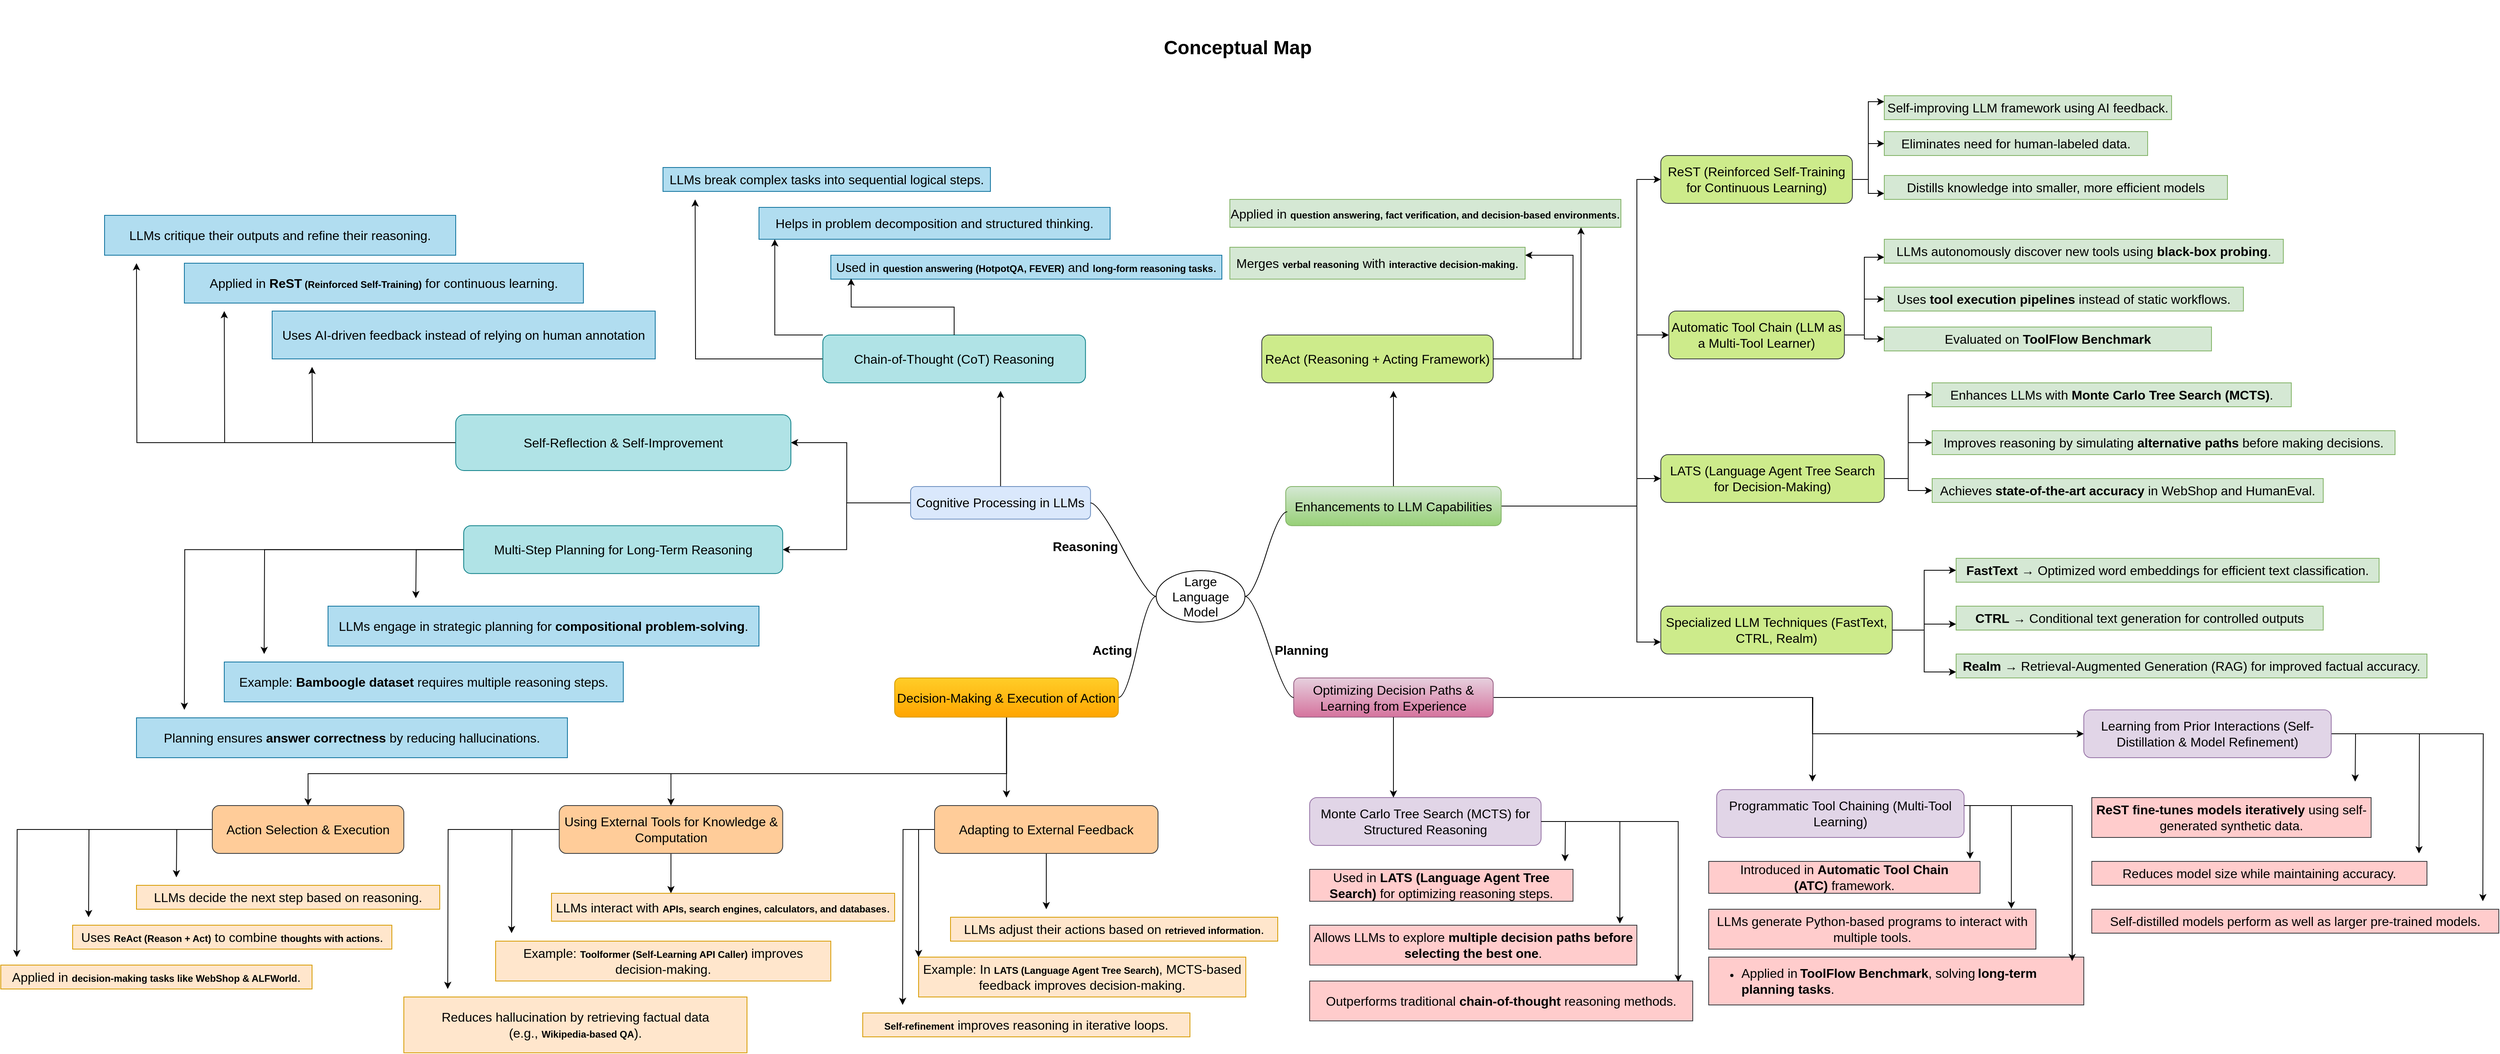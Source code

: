 <mxfile version="26.0.14">
  <diagram name="Page-1" id="PeOwB4pmQIyzLABIUxbx">
    <mxGraphModel dx="3190" dy="1695" grid="1" gridSize="10" guides="1" tooltips="1" connect="1" arrows="1" fold="1" page="0" pageScale="1" pageWidth="827" pageHeight="1169" math="0" shadow="0">
      <root>
        <mxCell id="0" />
        <mxCell id="1" parent="0" />
        <mxCell id="tOZpJCcLUx0dnd82kB5G-16" value="" style="group" vertex="1" connectable="0" parent="1">
          <mxGeometry x="320" y="100" width="517" height="180" as="geometry" />
        </mxCell>
        <mxCell id="tOZpJCcLUx0dnd82kB5G-1" value="&lt;span style=&quot;font-style: normal; font-variant-caps: normal; font-weight: 400; letter-spacing: normal; orphans: auto; text-align: start; text-indent: 0px; text-transform: none; white-space: normal; widows: auto; word-spacing: 0px; -webkit-text-stroke-width: 0px; text-decoration: none; caret-color: rgb(0, 0, 0); color: rgb(0, 0, 0); font-size: medium; float: none; display: inline !important;&quot;&gt;Large Language Model&lt;/span&gt;" style="ellipse;whiteSpace=wrap;html=1;align=center;newEdgeStyle={&quot;edgeStyle&quot;:&quot;entityRelationEdgeStyle&quot;,&quot;startArrow&quot;:&quot;none&quot;,&quot;endArrow&quot;:&quot;none&quot;,&quot;segment&quot;:10,&quot;curved&quot;:1,&quot;sourcePerimeterSpacing&quot;:0,&quot;targetPerimeterSpacing&quot;:0};treeFolding=1;treeMoving=1;" vertex="1" parent="tOZpJCcLUx0dnd82kB5G-16">
          <mxGeometry x="207.69" y="65.45" width="111.26" height="64.55" as="geometry" />
        </mxCell>
        <mxCell id="eT-DoWQ6afCL8LpRBTGc-36" value="&lt;span style=&quot;font-style: normal; font-variant-caps: normal; letter-spacing: normal; text-align: start; text-indent: 0px; text-transform: none; white-space: normal; word-spacing: 0px; -webkit-text-stroke-width: 0px; text-decoration: none; caret-color: rgb(0, 0, 0); color: rgb(0, 0, 0); font-size: medium; float: none; display: inline !important;&quot;&gt;Reasoning&lt;/span&gt;" style="text;html=1;align=center;verticalAlign=middle;whiteSpace=wrap;rounded=0;fontStyle=1" vertex="1" parent="tOZpJCcLUx0dnd82kB5G-16">
          <mxGeometry x="60" y="20" width="117.69" height="30" as="geometry" />
        </mxCell>
        <mxCell id="eT-DoWQ6afCL8LpRBTGc-37" value="&lt;span style=&quot;font-style: normal; font-variant-caps: normal; letter-spacing: normal; text-align: start; text-indent: 0px; text-transform: none; white-space: normal; word-spacing: 0px; -webkit-text-stroke-width: 0px; text-decoration: none; caret-color: rgb(0, 0, 0); color: rgb(0, 0, 0); font-size: medium; float: none; display: inline !important;&quot;&gt;Acting&lt;span class=&quot;Apple-converted-space&quot;&gt;&amp;nbsp;&lt;/span&gt;&lt;/span&gt;" style="text;html=1;align=center;verticalAlign=middle;whiteSpace=wrap;rounded=0;fontStyle=1" vertex="1" parent="tOZpJCcLUx0dnd82kB5G-16">
          <mxGeometry x="120" y="150" width="70" height="30" as="geometry" />
        </mxCell>
        <mxCell id="eT-DoWQ6afCL8LpRBTGc-69" value="&lt;span style=&quot;font-style: normal; font-variant-caps: normal; letter-spacing: normal; text-align: start; text-indent: 0px; text-transform: none; white-space: normal; word-spacing: 0px; -webkit-text-stroke-width: 0px; text-decoration: none; caret-color: rgb(0, 0, 0); color: rgb(0, 0, 0); font-size: medium; float: none; display: inline !important;&quot;&gt;Planning&lt;/span&gt;" style="text;html=1;align=center;verticalAlign=middle;whiteSpace=wrap;rounded=0;fontStyle=1" vertex="1" parent="tOZpJCcLUx0dnd82kB5G-16">
          <mxGeometry x="360" y="150" width="60" height="30" as="geometry" />
        </mxCell>
        <mxCell id="eT-DoWQ6afCL8LpRBTGc-106" style="edgeStyle=orthogonalEdgeStyle;rounded=0;orthogonalLoop=1;jettySize=auto;html=1;entryX=0;entryY=0.5;entryDx=0;entryDy=0;" edge="1" parent="1" source="tOZpJCcLUx0dnd82kB5G-5" target="eT-DoWQ6afCL8LpRBTGc-87">
          <mxGeometry relative="1" as="geometry">
            <Array as="points">
              <mxPoint x="1130" y="85" />
              <mxPoint x="1130" y="-130" />
            </Array>
          </mxGeometry>
        </mxCell>
        <mxCell id="eT-DoWQ6afCL8LpRBTGc-107" style="edgeStyle=orthogonalEdgeStyle;rounded=0;orthogonalLoop=1;jettySize=auto;html=1;" edge="1" parent="1" source="tOZpJCcLUx0dnd82kB5G-5" target="eT-DoWQ6afCL8LpRBTGc-88">
          <mxGeometry relative="1" as="geometry">
            <Array as="points">
              <mxPoint x="1130" y="85" />
              <mxPoint x="1130" y="50" />
            </Array>
          </mxGeometry>
        </mxCell>
        <mxCell id="eT-DoWQ6afCL8LpRBTGc-108" style="edgeStyle=orthogonalEdgeStyle;rounded=0;orthogonalLoop=1;jettySize=auto;html=1;entryX=0;entryY=0.75;entryDx=0;entryDy=0;" edge="1" parent="1" source="tOZpJCcLUx0dnd82kB5G-5" target="eT-DoWQ6afCL8LpRBTGc-89">
          <mxGeometry relative="1" as="geometry">
            <Array as="points">
              <mxPoint x="1130" y="85" />
              <mxPoint x="1130" y="255" />
            </Array>
          </mxGeometry>
        </mxCell>
        <mxCell id="eT-DoWQ6afCL8LpRBTGc-109" style="edgeStyle=orthogonalEdgeStyle;rounded=0;orthogonalLoop=1;jettySize=auto;html=1;entryX=0;entryY=0.5;entryDx=0;entryDy=0;" edge="1" parent="1" source="tOZpJCcLUx0dnd82kB5G-5" target="eT-DoWQ6afCL8LpRBTGc-86">
          <mxGeometry relative="1" as="geometry">
            <mxPoint x="1150" y="-320" as="targetPoint" />
            <Array as="points">
              <mxPoint x="1130" y="85" />
              <mxPoint x="1130" y="-325" />
            </Array>
          </mxGeometry>
        </mxCell>
        <mxCell id="eT-DoWQ6afCL8LpRBTGc-110" style="edgeStyle=orthogonalEdgeStyle;rounded=0;orthogonalLoop=1;jettySize=auto;html=1;" edge="1" parent="1" source="tOZpJCcLUx0dnd82kB5G-5">
          <mxGeometry relative="1" as="geometry">
            <mxPoint x="825" y="-60" as="targetPoint" />
          </mxGeometry>
        </mxCell>
        <mxCell id="tOZpJCcLUx0dnd82kB5G-5" value="&lt;span style=&quot;font-style: normal; font-variant-caps: normal; font-weight: 400; letter-spacing: normal; orphans: auto; text-align: start; text-indent: 0px; text-transform: none; white-space: normal; widows: auto; word-spacing: 0px; -webkit-text-stroke-width: 0px; text-decoration: none; caret-color: rgb(0, 0, 0); color: rgb(0, 0, 0); font-size: medium; float: none; display: inline !important;&quot;&gt;Enhancements to LLM Capabilities&lt;/span&gt;" style="rounded=1;whiteSpace=wrap;html=1;fillColor=#d5e8d4;strokeColor=#82b366;gradientColor=#97d077;" vertex="1" parent="1">
          <mxGeometry x="690" y="60" width="270" height="49.09" as="geometry" />
        </mxCell>
        <mxCell id="tOZpJCcLUx0dnd82kB5G-15" style="edgeStyle=entityRelationEdgeStyle;rounded=0;orthogonalLoop=1;jettySize=auto;html=1;startArrow=none;endArrow=none;segment=10;curved=1;sourcePerimeterSpacing=0;targetPerimeterSpacing=0;entryX=0.007;entryY=0.644;entryDx=0;entryDy=0;entryPerimeter=0;" edge="1" parent="1" source="tOZpJCcLUx0dnd82kB5G-1" target="tOZpJCcLUx0dnd82kB5G-5">
          <mxGeometry relative="1" as="geometry" />
        </mxCell>
        <mxCell id="eT-DoWQ6afCL8LpRBTGc-137" style="edgeStyle=orthogonalEdgeStyle;rounded=0;orthogonalLoop=1;jettySize=auto;html=1;" edge="1" parent="1" source="tOZpJCcLUx0dnd82kB5G-4">
          <mxGeometry relative="1" as="geometry">
            <mxPoint x="1350" y="430" as="targetPoint" />
          </mxGeometry>
        </mxCell>
        <mxCell id="eT-DoWQ6afCL8LpRBTGc-140" style="edgeStyle=orthogonalEdgeStyle;rounded=0;orthogonalLoop=1;jettySize=auto;html=1;entryX=0;entryY=0.5;entryDx=0;entryDy=0;" edge="1" parent="1" source="tOZpJCcLUx0dnd82kB5G-4" target="eT-DoWQ6afCL8LpRBTGc-70">
          <mxGeometry relative="1" as="geometry">
            <Array as="points">
              <mxPoint x="1350" y="325" />
              <mxPoint x="1350" y="370" />
            </Array>
          </mxGeometry>
        </mxCell>
        <mxCell id="tOZpJCcLUx0dnd82kB5G-4" value="&lt;span style=&quot;font-style: normal; font-variant-caps: normal; font-weight: 400; letter-spacing: normal; orphans: auto; text-align: start; text-indent: 0px; text-transform: none; white-space: normal; widows: auto; word-spacing: 0px; -webkit-text-stroke-width: 0px; text-decoration: none; caret-color: rgb(0, 0, 0); color: rgb(0, 0, 0); font-size: medium; float: none; display: inline !important;&quot;&gt;Optimizing Decision Paths &amp;amp; Learning from Experience&lt;/span&gt;" style="rounded=1;whiteSpace=wrap;html=1;fillColor=#e6d0de;strokeColor=#996185;gradientColor=#d5739d;" vertex="1" parent="1">
          <mxGeometry x="700" y="300" width="250" height="49.09" as="geometry" />
        </mxCell>
        <mxCell id="tOZpJCcLUx0dnd82kB5G-13" style="edgeStyle=entityRelationEdgeStyle;rounded=0;orthogonalLoop=1;jettySize=auto;html=1;startArrow=none;endArrow=none;segment=10;curved=1;sourcePerimeterSpacing=0;targetPerimeterSpacing=0;" edge="1" parent="1" source="tOZpJCcLUx0dnd82kB5G-1" target="tOZpJCcLUx0dnd82kB5G-4">
          <mxGeometry relative="1" as="geometry" />
        </mxCell>
        <mxCell id="eT-DoWQ6afCL8LpRBTGc-17" style="edgeStyle=orthogonalEdgeStyle;rounded=0;orthogonalLoop=1;jettySize=auto;html=1;" edge="1" parent="1" source="tOZpJCcLUx0dnd82kB5G-2">
          <mxGeometry relative="1" as="geometry">
            <mxPoint x="332.72" y="-60" as="targetPoint" />
          </mxGeometry>
        </mxCell>
        <mxCell id="eT-DoWQ6afCL8LpRBTGc-34" style="edgeStyle=orthogonalEdgeStyle;rounded=0;orthogonalLoop=1;jettySize=auto;html=1;entryX=1;entryY=0.5;entryDx=0;entryDy=0;" edge="1" parent="1" source="tOZpJCcLUx0dnd82kB5G-2" target="eT-DoWQ6afCL8LpRBTGc-18">
          <mxGeometry relative="1" as="geometry">
            <Array as="points">
              <mxPoint x="140" y="81" />
              <mxPoint x="140" y="5" />
            </Array>
          </mxGeometry>
        </mxCell>
        <mxCell id="eT-DoWQ6afCL8LpRBTGc-35" style="edgeStyle=orthogonalEdgeStyle;rounded=0;orthogonalLoop=1;jettySize=auto;html=1;entryX=1;entryY=0.5;entryDx=0;entryDy=0;" edge="1" parent="1" source="tOZpJCcLUx0dnd82kB5G-2" target="eT-DoWQ6afCL8LpRBTGc-19">
          <mxGeometry relative="1" as="geometry" />
        </mxCell>
        <mxCell id="tOZpJCcLUx0dnd82kB5G-2" value="&lt;span style=&quot;font-style: normal; font-variant-caps: normal; font-weight: 400; letter-spacing: normal; orphans: auto; text-align: start; text-indent: 0px; text-transform: none; white-space: normal; widows: auto; word-spacing: 0px; -webkit-text-stroke-width: 0px; text-decoration: none; caret-color: rgb(0, 0, 0); color: rgb(0, 0, 0); font-size: medium; float: none; display: inline !important;&quot;&gt;Cognitive Processing in LLMs&lt;/span&gt;" style="rounded=1;whiteSpace=wrap;html=1;fillColor=#dae8fc;strokeColor=#6c8ebf;" vertex="1" parent="1">
          <mxGeometry x="220" y="60" width="225.44" height="40.91" as="geometry" />
        </mxCell>
        <mxCell id="tOZpJCcLUx0dnd82kB5G-10" style="edgeStyle=entityRelationEdgeStyle;rounded=0;orthogonalLoop=1;jettySize=auto;html=1;startArrow=none;endArrow=none;segment=10;curved=1;sourcePerimeterSpacing=0;targetPerimeterSpacing=0;" edge="1" parent="1" source="tOZpJCcLUx0dnd82kB5G-1" target="tOZpJCcLUx0dnd82kB5G-2">
          <mxGeometry relative="1" as="geometry" />
        </mxCell>
        <mxCell id="eT-DoWQ6afCL8LpRBTGc-66" style="edgeStyle=orthogonalEdgeStyle;rounded=0;orthogonalLoop=1;jettySize=auto;html=1;" edge="1" parent="1" source="tOZpJCcLUx0dnd82kB5G-3">
          <mxGeometry relative="1" as="geometry">
            <mxPoint x="340.135" y="450" as="targetPoint" />
          </mxGeometry>
        </mxCell>
        <mxCell id="eT-DoWQ6afCL8LpRBTGc-67" style="edgeStyle=orthogonalEdgeStyle;rounded=0;orthogonalLoop=1;jettySize=auto;html=1;entryX=0.5;entryY=0;entryDx=0;entryDy=0;" edge="1" parent="1" source="tOZpJCcLUx0dnd82kB5G-3" target="eT-DoWQ6afCL8LpRBTGc-39">
          <mxGeometry relative="1" as="geometry">
            <Array as="points">
              <mxPoint x="340" y="420" />
              <mxPoint x="-80" y="420" />
            </Array>
          </mxGeometry>
        </mxCell>
        <mxCell id="eT-DoWQ6afCL8LpRBTGc-68" style="edgeStyle=orthogonalEdgeStyle;rounded=0;orthogonalLoop=1;jettySize=auto;html=1;" edge="1" parent="1" source="tOZpJCcLUx0dnd82kB5G-3" target="eT-DoWQ6afCL8LpRBTGc-38">
          <mxGeometry relative="1" as="geometry">
            <Array as="points">
              <mxPoint x="340" y="420" />
              <mxPoint x="-535" y="420" />
            </Array>
          </mxGeometry>
        </mxCell>
        <mxCell id="tOZpJCcLUx0dnd82kB5G-3" value="&lt;span style=&quot;font-style: normal; font-variant-caps: normal; font-weight: 400; letter-spacing: normal; orphans: auto; text-align: start; text-indent: 0px; text-transform: none; white-space: normal; widows: auto; word-spacing: 0px; -webkit-text-stroke-width: 0px; text-decoration: none; caret-color: rgb(0, 0, 0); color: rgb(0, 0, 0); font-size: medium; float: none; display: inline !important;&quot;&gt;Decision-Making &amp;amp; Execution of Action&lt;/span&gt;" style="rounded=1;whiteSpace=wrap;html=1;fillColor=#ffcd28;strokeColor=#d79b00;gradientColor=#ffa500;" vertex="1" parent="1">
          <mxGeometry x="200" y="300" width="280.27" height="49.09" as="geometry" />
        </mxCell>
        <mxCell id="tOZpJCcLUx0dnd82kB5G-14" style="edgeStyle=entityRelationEdgeStyle;rounded=0;orthogonalLoop=1;jettySize=auto;html=1;startArrow=none;endArrow=none;segment=10;curved=1;sourcePerimeterSpacing=0;targetPerimeterSpacing=0;entryX=1;entryY=0.5;entryDx=0;entryDy=0;" edge="1" parent="1" source="tOZpJCcLUx0dnd82kB5G-1" target="tOZpJCcLUx0dnd82kB5G-3">
          <mxGeometry relative="1" as="geometry" />
        </mxCell>
        <mxCell id="eT-DoWQ6afCL8LpRBTGc-2" value="&lt;span style=&quot;font-style: normal; font-variant-caps: normal; font-weight: 400; letter-spacing: normal; orphans: auto; text-align: start; text-indent: 0px; text-transform: none; white-space: normal; widows: auto; word-spacing: 0px; -webkit-text-stroke-width: 0px; text-decoration: none; caret-color: rgb(0, 0, 0); color: rgb(0, 0, 0); font-size: medium; float: none; display: inline !important;&quot;&gt;LLMs break complex tasks into sequential logical steps.&lt;/span&gt;" style="text;html=1;align=center;verticalAlign=middle;whiteSpace=wrap;rounded=0;fillColor=#b1ddf0;strokeColor=#10739e;" vertex="1" parent="1">
          <mxGeometry x="-90.27" y="-340" width="410.27" height="30" as="geometry" />
        </mxCell>
        <mxCell id="eT-DoWQ6afCL8LpRBTGc-3" value="&lt;span style=&quot;font-style: normal; font-variant-caps: normal; font-weight: 400; letter-spacing: normal; orphans: auto; text-align: start; text-indent: 0px; text-transform: none; white-space: normal; widows: auto; word-spacing: 0px; -webkit-text-stroke-width: 0px; text-decoration: none; caret-color: rgb(0, 0, 0); color: rgb(0, 0, 0); font-size: medium; float: none; display: inline !important;&quot;&gt;Helps in problem decomposition and structured thinking.&lt;/span&gt;" style="text;html=1;align=center;verticalAlign=middle;whiteSpace=wrap;rounded=0;fillColor=#b1ddf0;strokeColor=#10739e;" vertex="1" parent="1">
          <mxGeometry x="30.0" y="-290" width="440" height="40" as="geometry" />
        </mxCell>
        <mxCell id="eT-DoWQ6afCL8LpRBTGc-4" value="&lt;meta charset=&quot;utf-8&quot;&gt;&lt;span style=&quot;font-style: normal; font-variant-caps: normal; font-weight: 400; letter-spacing: normal; orphans: auto; text-align: start; text-indent: 0px; text-transform: none; white-space: normal; widows: auto; word-spacing: 0px; -webkit-text-stroke-width: 0px; text-decoration: none; caret-color: rgb(0, 0, 0); color: rgb(0, 0, 0); font-size: medium; float: none; display: inline !important;&quot;&gt;Used in&lt;span class=&quot;Apple-converted-space&quot;&gt;&amp;nbsp;&lt;/span&gt;&lt;/span&gt;&lt;strong style=&quot;font-style: normal; font-variant-caps: normal; letter-spacing: normal; orphans: auto; text-align: start; text-indent: 0px; text-transform: none; white-space: normal; widows: auto; word-spacing: 0px; -webkit-text-stroke-width: 0px; text-decoration: none; caret-color: rgb(0, 0, 0); color: rgb(0, 0, 0);&quot; data-end=&quot;571&quot; data-start=&quot;531&quot;&gt;question answering (HotpotQA, FEVER)&lt;/strong&gt;&lt;span style=&quot;font-style: normal; font-variant-caps: normal; font-weight: 400; letter-spacing: normal; orphans: auto; text-align: start; text-indent: 0px; text-transform: none; white-space: normal; widows: auto; word-spacing: 0px; -webkit-text-stroke-width: 0px; text-decoration: none; caret-color: rgb(0, 0, 0); color: rgb(0, 0, 0); font-size: medium; float: none; display: inline !important;&quot;&gt;&lt;span class=&quot;Apple-converted-space&quot;&gt;&amp;nbsp;&lt;/span&gt;and&lt;span class=&quot;Apple-converted-space&quot;&gt;&amp;nbsp;&lt;/span&gt;&lt;/span&gt;&lt;strong style=&quot;font-style: normal; font-variant-caps: normal; letter-spacing: normal; orphans: auto; text-align: start; text-indent: 0px; text-transform: none; white-space: normal; widows: auto; word-spacing: 0px; -webkit-text-stroke-width: 0px; text-decoration: none; caret-color: rgb(0, 0, 0); color: rgb(0, 0, 0);&quot; data-end=&quot;605&quot; data-start=&quot;576&quot;&gt;long-form reasoning tasks&lt;/strong&gt;&lt;span style=&quot;font-style: normal; font-variant-caps: normal; font-weight: 400; letter-spacing: normal; orphans: auto; text-align: start; text-indent: 0px; text-transform: none; white-space: normal; widows: auto; word-spacing: 0px; -webkit-text-stroke-width: 0px; text-decoration: none; caret-color: rgb(0, 0, 0); color: rgb(0, 0, 0); font-size: medium; float: none; display: inline !important;&quot;&gt;.&lt;/span&gt;" style="text;html=1;align=center;verticalAlign=middle;whiteSpace=wrap;rounded=0;fillColor=#b1ddf0;strokeColor=#10739e;" vertex="1" parent="1">
          <mxGeometry x="120" y="-230" width="490" height="30" as="geometry" />
        </mxCell>
        <mxCell id="eT-DoWQ6afCL8LpRBTGc-13" style="edgeStyle=orthogonalEdgeStyle;rounded=0;orthogonalLoop=1;jettySize=auto;html=1;" edge="1" parent="1" source="eT-DoWQ6afCL8LpRBTGc-5">
          <mxGeometry relative="1" as="geometry">
            <mxPoint x="-50" y="-300.0" as="targetPoint" />
          </mxGeometry>
        </mxCell>
        <mxCell id="eT-DoWQ6afCL8LpRBTGc-5" value="&lt;span style=&quot;font-style: normal; font-variant-caps: normal; font-weight: 400; letter-spacing: normal; orphans: auto; text-align: start; text-indent: 0px; text-transform: none; white-space: normal; widows: auto; word-spacing: 0px; -webkit-text-stroke-width: 0px; text-decoration: none; caret-color: rgb(0, 0, 0); color: rgb(0, 0, 0); font-size: medium; float: none; display: inline !important;&quot;&gt;Chain-of-Thought (CoT) Reasoning&lt;/span&gt;" style="rounded=1;whiteSpace=wrap;html=1;fillColor=#b0e3e6;strokeColor=#0e8088;" vertex="1" parent="1">
          <mxGeometry x="110" y="-130" width="329.13" height="60" as="geometry" />
        </mxCell>
        <mxCell id="eT-DoWQ6afCL8LpRBTGc-15" style="edgeStyle=orthogonalEdgeStyle;rounded=0;orthogonalLoop=1;jettySize=auto;html=1;entryX=0.052;entryY=0.973;entryDx=0;entryDy=0;entryPerimeter=0;" edge="1" parent="1" source="eT-DoWQ6afCL8LpRBTGc-5" target="eT-DoWQ6afCL8LpRBTGc-4">
          <mxGeometry relative="1" as="geometry" />
        </mxCell>
        <mxCell id="eT-DoWQ6afCL8LpRBTGc-16" style="edgeStyle=orthogonalEdgeStyle;rounded=0;orthogonalLoop=1;jettySize=auto;html=1;entryX=0.045;entryY=1;entryDx=0;entryDy=0;entryPerimeter=0;" edge="1" parent="1" source="eT-DoWQ6afCL8LpRBTGc-5" target="eT-DoWQ6afCL8LpRBTGc-3">
          <mxGeometry relative="1" as="geometry">
            <Array as="points">
              <mxPoint x="190" y="-130" />
              <mxPoint x="190" y="-130" />
            </Array>
          </mxGeometry>
        </mxCell>
        <mxCell id="eT-DoWQ6afCL8LpRBTGc-25" style="edgeStyle=orthogonalEdgeStyle;rounded=0;orthogonalLoop=1;jettySize=auto;html=1;" edge="1" parent="1" source="eT-DoWQ6afCL8LpRBTGc-18">
          <mxGeometry relative="1" as="geometry">
            <mxPoint x="-750" y="-220.0" as="targetPoint" />
          </mxGeometry>
        </mxCell>
        <mxCell id="eT-DoWQ6afCL8LpRBTGc-26" style="edgeStyle=orthogonalEdgeStyle;rounded=0;orthogonalLoop=1;jettySize=auto;html=1;" edge="1" parent="1" source="eT-DoWQ6afCL8LpRBTGc-18">
          <mxGeometry relative="1" as="geometry">
            <mxPoint x="-640" y="-160.0" as="targetPoint" />
          </mxGeometry>
        </mxCell>
        <mxCell id="eT-DoWQ6afCL8LpRBTGc-33" style="edgeStyle=orthogonalEdgeStyle;rounded=0;orthogonalLoop=1;jettySize=auto;html=1;" edge="1" parent="1" source="eT-DoWQ6afCL8LpRBTGc-18">
          <mxGeometry relative="1" as="geometry">
            <mxPoint x="-530" y="-90" as="targetPoint" />
          </mxGeometry>
        </mxCell>
        <mxCell id="eT-DoWQ6afCL8LpRBTGc-18" value="&lt;span style=&quot;font-style: normal; font-variant-caps: normal; font-weight: 400; letter-spacing: normal; orphans: auto; text-align: start; text-indent: 0px; text-transform: none; white-space: normal; widows: auto; word-spacing: 0px; -webkit-text-stroke-width: 0px; text-decoration: none; caret-color: rgb(0, 0, 0); color: rgb(0, 0, 0); font-size: medium; float: none; display: inline !important;&quot;&gt;Self-Reflection &amp;amp; Self-Improvement&lt;/span&gt;" style="rounded=1;whiteSpace=wrap;html=1;fillColor=#b0e3e6;strokeColor=#0e8088;" vertex="1" parent="1">
          <mxGeometry x="-350" y="-30" width="420" height="70" as="geometry" />
        </mxCell>
        <mxCell id="eT-DoWQ6afCL8LpRBTGc-30" style="edgeStyle=orthogonalEdgeStyle;rounded=0;orthogonalLoop=1;jettySize=auto;html=1;" edge="1" parent="1" source="eT-DoWQ6afCL8LpRBTGc-19">
          <mxGeometry relative="1" as="geometry">
            <mxPoint x="-400" y="200" as="targetPoint" />
          </mxGeometry>
        </mxCell>
        <mxCell id="eT-DoWQ6afCL8LpRBTGc-31" style="edgeStyle=orthogonalEdgeStyle;rounded=0;orthogonalLoop=1;jettySize=auto;html=1;" edge="1" parent="1" source="eT-DoWQ6afCL8LpRBTGc-19">
          <mxGeometry relative="1" as="geometry">
            <mxPoint x="-590" y="270" as="targetPoint" />
          </mxGeometry>
        </mxCell>
        <mxCell id="eT-DoWQ6afCL8LpRBTGc-32" style="edgeStyle=orthogonalEdgeStyle;rounded=0;orthogonalLoop=1;jettySize=auto;html=1;" edge="1" parent="1" source="eT-DoWQ6afCL8LpRBTGc-19">
          <mxGeometry relative="1" as="geometry">
            <mxPoint x="-690" y="340" as="targetPoint" />
          </mxGeometry>
        </mxCell>
        <mxCell id="eT-DoWQ6afCL8LpRBTGc-19" value="&lt;span style=&quot;font-style: normal; font-variant-caps: normal; font-weight: 400; letter-spacing: normal; orphans: auto; text-align: start; text-indent: 0px; text-transform: none; white-space: normal; widows: auto; word-spacing: 0px; -webkit-text-stroke-width: 0px; text-decoration: none; caret-color: rgb(0, 0, 0); color: rgb(0, 0, 0); font-size: medium; float: none; display: inline !important;&quot;&gt;Multi-Step Planning for Long-Term Reasoning&lt;/span&gt;" style="rounded=1;whiteSpace=wrap;html=1;fillColor=#b0e3e6;strokeColor=#0e8088;" vertex="1" parent="1">
          <mxGeometry x="-340" y="109.09" width="399.73" height="60" as="geometry" />
        </mxCell>
        <mxCell id="eT-DoWQ6afCL8LpRBTGc-20" value="&lt;span style=&quot;font-style: normal; font-variant-caps: normal; font-weight: 400; letter-spacing: normal; orphans: auto; text-align: start; text-indent: 0px; text-transform: none; white-space: normal; widows: auto; word-spacing: 0px; -webkit-text-stroke-width: 0px; text-decoration: none; caret-color: rgb(0, 0, 0); color: rgb(0, 0, 0); font-size: medium; float: none; display: inline !important;&quot;&gt;LLMs critique their outputs and refine their reasoning.&lt;/span&gt;" style="text;html=1;align=center;verticalAlign=middle;whiteSpace=wrap;rounded=0;fillColor=#b1ddf0;strokeColor=#10739e;" vertex="1" parent="1">
          <mxGeometry x="-790" y="-280" width="440" height="50" as="geometry" />
        </mxCell>
        <mxCell id="eT-DoWQ6afCL8LpRBTGc-21" value="&lt;span style=&quot;font-style: normal; font-variant-caps: normal; font-weight: 400; letter-spacing: normal; orphans: auto; text-align: start; text-indent: 0px; text-transform: none; white-space: normal; widows: auto; word-spacing: 0px; -webkit-text-stroke-width: 0px; text-decoration: none; caret-color: rgb(0, 0, 0); color: rgb(0, 0, 0); font-size: medium; float: none; display: inline !important;&quot;&gt;Applied in&lt;span class=&quot;Apple-converted-space&quot;&gt;&amp;nbsp;&lt;/span&gt;&lt;/span&gt;&lt;strong style=&quot;font-style: normal; font-variant-caps: normal; letter-spacing: normal; orphans: auto; text-align: start; text-indent: 0px; text-transform: none; white-space: normal; widows: auto; word-spacing: 0px; -webkit-text-stroke-width: 0px; text-decoration: none; caret-color: rgb(0, 0, 0); color: rgb(0, 0, 0);&quot; data-end=&quot;774&quot; data-start=&quot;739&quot;&gt;&lt;font style=&quot;font-size: 16px;&quot;&gt;ReST&lt;/font&gt; (Reinforced Self-Training)&lt;/strong&gt;&lt;span style=&quot;font-style: normal; font-variant-caps: normal; font-weight: 400; letter-spacing: normal; orphans: auto; text-align: start; text-indent: 0px; text-transform: none; white-space: normal; widows: auto; word-spacing: 0px; -webkit-text-stroke-width: 0px; text-decoration: none; caret-color: rgb(0, 0, 0); color: rgb(0, 0, 0); font-size: medium; float: none; display: inline !important;&quot;&gt;&lt;span class=&quot;Apple-converted-space&quot;&gt;&amp;nbsp;&lt;/span&gt;for continuous learning.&lt;/span&gt;" style="text;html=1;align=center;verticalAlign=middle;whiteSpace=wrap;rounded=0;fillColor=#b1ddf0;strokeColor=#10739e;" vertex="1" parent="1">
          <mxGeometry x="-690" y="-220" width="500" height="50" as="geometry" />
        </mxCell>
        <mxCell id="eT-DoWQ6afCL8LpRBTGc-23" value="&lt;span style=&quot;font-style: normal; font-variant-caps: normal; letter-spacing: normal; text-align: start; text-indent: 0px; text-transform: none; white-space: normal; word-spacing: 0px; -webkit-text-stroke-width: 0px; text-decoration: none; caret-color: rgb(0, 0, 0); color: rgb(0, 0, 0); font-size: medium; float: none; display: inline !important;&quot;&gt;Uses&lt;span class=&quot;Apple-converted-space&quot;&gt;&amp;nbsp;&lt;/span&gt;&lt;/span&gt;&lt;span style=&quot;font-style: normal; font-variant-caps: normal; letter-spacing: normal; text-align: start; text-indent: 0px; text-transform: none; white-space: normal; word-spacing: 0px; -webkit-text-stroke-width: 0px; text-decoration: none; caret-color: rgb(0, 0, 0); color: rgb(0, 0, 0);&quot; data-end=&quot;834&quot; data-start=&quot;812&quot;&gt;&lt;font style=&quot;font-size: 16px;&quot;&gt;AI-driven feedback&lt;/font&gt;&lt;/span&gt;&lt;span style=&quot;font-style: normal; font-variant-caps: normal; letter-spacing: normal; text-align: start; text-indent: 0px; text-transform: none; white-space: normal; word-spacing: 0px; -webkit-text-stroke-width: 0px; text-decoration: none; caret-color: rgb(0, 0, 0); color: rgb(0, 0, 0); font-size: medium; float: none; display: inline !important;&quot;&gt;&lt;span class=&quot;Apple-converted-space&quot;&gt;&amp;nbsp;&lt;/span&gt;instead of relying on human annotation&lt;/span&gt;" style="text;html=1;align=center;verticalAlign=middle;whiteSpace=wrap;rounded=0;fillColor=#b1ddf0;strokeColor=#10739e;" vertex="1" parent="1">
          <mxGeometry x="-580" y="-160" width="480" height="60" as="geometry" />
        </mxCell>
        <mxCell id="eT-DoWQ6afCL8LpRBTGc-27" value="&lt;font style=&quot;font-size: 16px;&quot;&gt;&lt;span style=&quot;font-style: normal; font-variant-caps: normal; font-weight: 400; letter-spacing: normal; text-align: start; text-indent: 0px; text-transform: none; white-space: normal; word-spacing: 0px; -webkit-text-stroke-width: 0px; text-decoration: none; caret-color: rgb(0, 0, 0); color: rgb(0, 0, 0); float: none; display: inline !important;&quot;&gt;LLMs engage in strategic planning for&lt;span class=&quot;Apple-converted-space&quot;&gt;&amp;nbsp;&lt;/span&gt;&lt;/span&gt;&lt;strong style=&quot;font-style: normal; font-variant-caps: normal; letter-spacing: normal; orphans: auto; text-align: start; text-indent: 0px; text-transform: none; white-space: normal; widows: auto; word-spacing: 0px; -webkit-text-stroke-width: 0px; text-decoration: none; caret-color: rgb(0, 0, 0); color: rgb(0, 0, 0);&quot; data-end=&quot;1014&quot; data-start=&quot;981&quot;&gt;compositional problem-solving&lt;/strong&gt;&lt;span style=&quot;font-style: normal; font-variant-caps: normal; font-weight: 400; letter-spacing: normal; text-align: start; text-indent: 0px; text-transform: none; white-space: normal; word-spacing: 0px; -webkit-text-stroke-width: 0px; text-decoration: none; caret-color: rgb(0, 0, 0); color: rgb(0, 0, 0); float: none; display: inline !important;&quot;&gt;.&lt;/span&gt;&lt;/font&gt;" style="text;html=1;align=center;verticalAlign=middle;whiteSpace=wrap;rounded=0;fillColor=#b1ddf0;strokeColor=#10739e;" vertex="1" parent="1">
          <mxGeometry x="-510" y="210" width="540" height="50" as="geometry" />
        </mxCell>
        <mxCell id="eT-DoWQ6afCL8LpRBTGc-28" value="&lt;font style=&quot;font-size: 16px;&quot;&gt;&lt;span style=&quot;font-style: normal; font-variant-caps: normal; font-weight: 400; letter-spacing: normal; text-align: start; text-indent: 0px; text-transform: none; white-space: normal; word-spacing: 0px; -webkit-text-stroke-width: 0px; text-decoration: none; caret-color: rgb(0, 0, 0); color: rgb(0, 0, 0); float: none; display: inline !important;&quot;&gt;Example:&lt;span class=&quot;Apple-converted-space&quot;&gt;&amp;nbsp;&lt;/span&gt;&lt;/span&gt;&lt;strong style=&quot;font-style: normal; font-variant-caps: normal; letter-spacing: normal; orphans: auto; text-align: start; text-indent: 0px; text-transform: none; white-space: normal; widows: auto; word-spacing: 0px; -webkit-text-stroke-width: 0px; text-decoration: none; caret-color: rgb(0, 0, 0); color: rgb(0, 0, 0);&quot; data-end=&quot;1053&quot; data-start=&quot;1032&quot;&gt;Bamboogle dataset&lt;/strong&gt;&lt;span style=&quot;font-style: normal; font-variant-caps: normal; font-weight: 400; letter-spacing: normal; text-align: start; text-indent: 0px; text-transform: none; white-space: normal; word-spacing: 0px; -webkit-text-stroke-width: 0px; text-decoration: none; caret-color: rgb(0, 0, 0); color: rgb(0, 0, 0); float: none; display: inline !important;&quot;&gt;&lt;span class=&quot;Apple-converted-space&quot;&gt;&amp;nbsp;&lt;/span&gt;requires multiple reasoning steps.&lt;/span&gt;&lt;/font&gt;" style="text;html=1;align=center;verticalAlign=middle;whiteSpace=wrap;rounded=0;fillColor=#b1ddf0;strokeColor=#10739e;" vertex="1" parent="1">
          <mxGeometry x="-640" y="280" width="500" height="50" as="geometry" />
        </mxCell>
        <mxCell id="eT-DoWQ6afCL8LpRBTGc-29" value="&lt;font style=&quot;font-size: 16px;&quot;&gt;&lt;span style=&quot;font-style: normal; font-variant-caps: normal; font-weight: 400; letter-spacing: normal; text-align: start; text-indent: 0px; text-transform: none; white-space: normal; word-spacing: 0px; -webkit-text-stroke-width: 0px; text-decoration: none; caret-color: rgb(0, 0, 0); color: rgb(0, 0, 0); float: none; display: inline !important;&quot;&gt;Planning ensures&lt;span class=&quot;Apple-converted-space&quot;&gt;&amp;nbsp;&lt;/span&gt;&lt;/span&gt;&lt;strong style=&quot;font-style: normal; font-variant-caps: normal; letter-spacing: normal; orphans: auto; text-align: start; text-indent: 0px; text-transform: none; white-space: normal; widows: auto; word-spacing: 0px; -webkit-text-stroke-width: 0px; text-decoration: none; caret-color: rgb(0, 0, 0); color: rgb(0, 0, 0);&quot; data-end=&quot;1135&quot; data-start=&quot;1113&quot;&gt;answer correctness&lt;/strong&gt;&lt;span style=&quot;font-style: normal; font-variant-caps: normal; font-weight: 400; letter-spacing: normal; text-align: start; text-indent: 0px; text-transform: none; white-space: normal; word-spacing: 0px; -webkit-text-stroke-width: 0px; text-decoration: none; caret-color: rgb(0, 0, 0); color: rgb(0, 0, 0); float: none; display: inline !important;&quot;&gt;&lt;span class=&quot;Apple-converted-space&quot;&gt;&amp;nbsp;&lt;/span&gt;by reducing hallucinations.&lt;/span&gt;&lt;/font&gt;" style="text;html=1;align=center;verticalAlign=middle;whiteSpace=wrap;rounded=0;fillColor=#b1ddf0;strokeColor=#10739e;" vertex="1" parent="1">
          <mxGeometry x="-750" y="350" width="540" height="50" as="geometry" />
        </mxCell>
        <mxCell id="eT-DoWQ6afCL8LpRBTGc-56" style="edgeStyle=orthogonalEdgeStyle;rounded=0;orthogonalLoop=1;jettySize=auto;html=1;" edge="1" parent="1" source="eT-DoWQ6afCL8LpRBTGc-38">
          <mxGeometry relative="1" as="geometry">
            <mxPoint x="-900" y="650" as="targetPoint" />
          </mxGeometry>
        </mxCell>
        <mxCell id="eT-DoWQ6afCL8LpRBTGc-57" style="edgeStyle=orthogonalEdgeStyle;rounded=0;orthogonalLoop=1;jettySize=auto;html=1;" edge="1" parent="1" source="eT-DoWQ6afCL8LpRBTGc-38">
          <mxGeometry relative="1" as="geometry">
            <mxPoint x="-810" y="600" as="targetPoint" />
          </mxGeometry>
        </mxCell>
        <mxCell id="eT-DoWQ6afCL8LpRBTGc-58" style="edgeStyle=orthogonalEdgeStyle;rounded=0;orthogonalLoop=1;jettySize=auto;html=1;" edge="1" parent="1" source="eT-DoWQ6afCL8LpRBTGc-38">
          <mxGeometry relative="1" as="geometry">
            <mxPoint x="-700" y="550" as="targetPoint" />
          </mxGeometry>
        </mxCell>
        <mxCell id="eT-DoWQ6afCL8LpRBTGc-38" value="&lt;span style=&quot;font-style: normal; font-variant-caps: normal; font-weight: 400; letter-spacing: normal; orphans: auto; text-align: start; text-indent: 0px; text-transform: none; white-space: normal; widows: auto; word-spacing: 0px; -webkit-text-stroke-width: 0px; text-decoration: none; caret-color: rgb(0, 0, 0); color: rgb(0, 0, 0); font-size: medium; float: none; display: inline !important;&quot;&gt;Action Selection &amp;amp; Execution&lt;/span&gt;" style="rounded=1;whiteSpace=wrap;html=1;fillColor=#ffcc99;strokeColor=#36393d;" vertex="1" parent="1">
          <mxGeometry x="-655" y="460" width="240" height="60" as="geometry" />
        </mxCell>
        <mxCell id="eT-DoWQ6afCL8LpRBTGc-59" style="edgeStyle=orthogonalEdgeStyle;rounded=0;orthogonalLoop=1;jettySize=auto;html=1;" edge="1" parent="1" source="eT-DoWQ6afCL8LpRBTGc-39">
          <mxGeometry relative="1" as="geometry">
            <mxPoint x="-360" y="690" as="targetPoint" />
          </mxGeometry>
        </mxCell>
        <mxCell id="eT-DoWQ6afCL8LpRBTGc-60" style="edgeStyle=orthogonalEdgeStyle;rounded=0;orthogonalLoop=1;jettySize=auto;html=1;" edge="1" parent="1" source="eT-DoWQ6afCL8LpRBTGc-39">
          <mxGeometry relative="1" as="geometry">
            <mxPoint x="-280" y="620" as="targetPoint" />
          </mxGeometry>
        </mxCell>
        <mxCell id="eT-DoWQ6afCL8LpRBTGc-62" value="" style="edgeStyle=orthogonalEdgeStyle;rounded=0;orthogonalLoop=1;jettySize=auto;html=1;" edge="1" parent="1" source="eT-DoWQ6afCL8LpRBTGc-39" target="eT-DoWQ6afCL8LpRBTGc-47">
          <mxGeometry relative="1" as="geometry">
            <Array as="points">
              <mxPoint x="-80" y="560" />
              <mxPoint x="-80" y="560" />
            </Array>
          </mxGeometry>
        </mxCell>
        <mxCell id="eT-DoWQ6afCL8LpRBTGc-39" value="&lt;span style=&quot;font-style: normal; font-variant-caps: normal; font-weight: 400; letter-spacing: normal; orphans: auto; text-align: start; text-indent: 0px; text-transform: none; white-space: normal; widows: auto; word-spacing: 0px; -webkit-text-stroke-width: 0px; text-decoration: none; caret-color: rgb(0, 0, 0); color: rgb(0, 0, 0); font-size: medium; float: none; display: inline !important;&quot;&gt;Using External Tools for Knowledge &amp;amp; Computation&lt;/span&gt;" style="rounded=1;whiteSpace=wrap;html=1;fillColor=#ffcc99;strokeColor=#36393d;" vertex="1" parent="1">
          <mxGeometry x="-220.27" y="460" width="280" height="60" as="geometry" />
        </mxCell>
        <mxCell id="eT-DoWQ6afCL8LpRBTGc-42" value="&lt;span style=&quot;font-style: normal; font-variant-caps: normal; font-weight: 400; letter-spacing: normal; orphans: auto; text-align: start; text-indent: 0px; text-transform: none; white-space: normal; widows: auto; word-spacing: 0px; -webkit-text-stroke-width: 0px; text-decoration: none; caret-color: rgb(0, 0, 0); color: rgb(0, 0, 0); font-size: medium; float: none; display: inline !important;&quot;&gt;LLMs decide the next step based on reasoning.&lt;/span&gt;" style="text;html=1;align=center;verticalAlign=middle;whiteSpace=wrap;rounded=0;fillColor=#ffe6cc;strokeColor=#d79b00;" vertex="1" parent="1">
          <mxGeometry x="-750" y="560" width="380" height="30" as="geometry" />
        </mxCell>
        <mxCell id="eT-DoWQ6afCL8LpRBTGc-43" value="&lt;meta charset=&quot;utf-8&quot;&gt;&lt;span style=&quot;font-style: normal; font-variant-caps: normal; font-weight: 400; letter-spacing: normal; orphans: auto; text-align: start; text-indent: 0px; text-transform: none; white-space: normal; widows: auto; word-spacing: 0px; -webkit-text-stroke-width: 0px; text-decoration: none; caret-color: rgb(0, 0, 0); color: rgb(0, 0, 0); font-size: medium; float: none; display: inline !important;&quot;&gt;Uses&lt;span class=&quot;Apple-converted-space&quot;&gt;&amp;nbsp;&lt;/span&gt;&lt;/span&gt;&lt;strong style=&quot;font-style: normal; font-variant-caps: normal; letter-spacing: normal; orphans: auto; text-align: start; text-indent: 0px; text-transform: none; white-space: normal; widows: auto; word-spacing: 0px; -webkit-text-stroke-width: 0px; text-decoration: none; caret-color: rgb(0, 0, 0); color: rgb(0, 0, 0);&quot; data-end=&quot;1364&quot; data-start=&quot;1340&quot;&gt;ReAct (Reason + Act)&lt;/strong&gt;&lt;span style=&quot;font-style: normal; font-variant-caps: normal; font-weight: 400; letter-spacing: normal; orphans: auto; text-align: start; text-indent: 0px; text-transform: none; white-space: normal; widows: auto; word-spacing: 0px; -webkit-text-stroke-width: 0px; text-decoration: none; caret-color: rgb(0, 0, 0); color: rgb(0, 0, 0); font-size: medium; float: none; display: inline !important;&quot;&gt;&lt;span class=&quot;Apple-converted-space&quot;&gt;&amp;nbsp;&lt;/span&gt;to combine&lt;span class=&quot;Apple-converted-space&quot;&gt;&amp;nbsp;&lt;/span&gt;&lt;/span&gt;&lt;strong style=&quot;font-style: normal; font-variant-caps: normal; letter-spacing: normal; orphans: auto; text-align: start; text-indent: 0px; text-transform: none; white-space: normal; widows: auto; word-spacing: 0px; -webkit-text-stroke-width: 0px; text-decoration: none; caret-color: rgb(0, 0, 0); color: rgb(0, 0, 0);&quot; data-end=&quot;1401&quot; data-start=&quot;1376&quot;&gt;thoughts with actions&lt;/strong&gt;&lt;span style=&quot;font-style: normal; font-variant-caps: normal; font-weight: 400; letter-spacing: normal; orphans: auto; text-align: start; text-indent: 0px; text-transform: none; white-space: normal; widows: auto; word-spacing: 0px; -webkit-text-stroke-width: 0px; text-decoration: none; caret-color: rgb(0, 0, 0); color: rgb(0, 0, 0); font-size: medium; float: none; display: inline !important;&quot;&gt;.&lt;/span&gt;" style="text;html=1;align=center;verticalAlign=middle;whiteSpace=wrap;rounded=0;fillColor=#ffe6cc;strokeColor=#d79b00;" vertex="1" parent="1">
          <mxGeometry x="-830" y="610" width="400" height="30" as="geometry" />
        </mxCell>
        <mxCell id="eT-DoWQ6afCL8LpRBTGc-44" value="&lt;meta charset=&quot;utf-8&quot;&gt;&lt;span style=&quot;font-style: normal; font-variant-caps: normal; font-weight: 400; letter-spacing: normal; orphans: auto; text-align: start; text-indent: 0px; text-transform: none; white-space: normal; widows: auto; word-spacing: 0px; -webkit-text-stroke-width: 0px; text-decoration: none; caret-color: rgb(0, 0, 0); color: rgb(0, 0, 0); font-size: medium; float: none; display: inline !important;&quot;&gt;Applied in&lt;span class=&quot;Apple-converted-space&quot;&gt;&amp;nbsp;&lt;/span&gt;&lt;/span&gt;&lt;strong style=&quot;font-style: normal; font-variant-caps: normal; letter-spacing: normal; orphans: auto; text-align: start; text-indent: 0px; text-transform: none; white-space: normal; widows: auto; word-spacing: 0px; -webkit-text-stroke-width: 0px; text-decoration: none; caret-color: rgb(0, 0, 0); color: rgb(0, 0, 0);&quot; data-end=&quot;1470&quot; data-start=&quot;1421&quot;&gt;decision-making tasks like WebShop &amp;amp; ALFWorld&lt;/strong&gt;&lt;span style=&quot;font-style: normal; font-variant-caps: normal; font-weight: 400; letter-spacing: normal; orphans: auto; text-align: start; text-indent: 0px; text-transform: none; white-space: normal; widows: auto; word-spacing: 0px; -webkit-text-stroke-width: 0px; text-decoration: none; caret-color: rgb(0, 0, 0); color: rgb(0, 0, 0); font-size: medium; float: none; display: inline !important;&quot;&gt;.&lt;/span&gt;" style="text;html=1;align=center;verticalAlign=middle;whiteSpace=wrap;rounded=0;fillColor=#ffe6cc;strokeColor=#d79b00;" vertex="1" parent="1">
          <mxGeometry x="-920" y="660" width="390" height="30" as="geometry" />
        </mxCell>
        <mxCell id="eT-DoWQ6afCL8LpRBTGc-45" value="&lt;meta charset=&quot;utf-8&quot;&gt;&lt;span style=&quot;font-style: normal; font-variant-caps: normal; font-weight: 400; letter-spacing: normal; orphans: auto; text-align: start; text-indent: 0px; text-transform: none; white-space: normal; widows: auto; word-spacing: 0px; -webkit-text-stroke-width: 0px; text-decoration: none; caret-color: rgb(0, 0, 0); color: rgb(0, 0, 0); font-size: medium; float: none; display: inline !important;&quot;&gt;Reduces hallucination by retrieving factual data (e.g.,&lt;span class=&quot;Apple-converted-space&quot;&gt;&amp;nbsp;&lt;/span&gt;&lt;/span&gt;&lt;strong style=&quot;font-style: normal; font-variant-caps: normal; letter-spacing: normal; orphans: auto; text-align: start; text-indent: 0px; text-transform: none; white-space: normal; widows: auto; word-spacing: 0px; -webkit-text-stroke-width: 0px; text-decoration: none; caret-color: rgb(0, 0, 0); color: rgb(0, 0, 0);&quot; data-end=&quot;1786&quot; data-start=&quot;1764&quot;&gt;Wikipedia-based QA&lt;/strong&gt;&lt;span style=&quot;font-style: normal; font-variant-caps: normal; font-weight: 400; letter-spacing: normal; orphans: auto; text-align: start; text-indent: 0px; text-transform: none; white-space: normal; widows: auto; word-spacing: 0px; -webkit-text-stroke-width: 0px; text-decoration: none; caret-color: rgb(0, 0, 0); color: rgb(0, 0, 0); font-size: medium; float: none; display: inline !important;&quot;&gt;).&lt;/span&gt;" style="text;html=1;align=center;verticalAlign=middle;whiteSpace=wrap;rounded=0;fillColor=#ffe6cc;strokeColor=#d79b00;" vertex="1" parent="1">
          <mxGeometry x="-415" y="700" width="430" height="70" as="geometry" />
        </mxCell>
        <mxCell id="eT-DoWQ6afCL8LpRBTGc-46" value="&lt;meta charset=&quot;utf-8&quot;&gt;&lt;span style=&quot;font-style: normal; font-variant-caps: normal; font-weight: 400; letter-spacing: normal; orphans: auto; text-align: start; text-indent: 0px; text-transform: none; white-space: normal; widows: auto; word-spacing: 0px; -webkit-text-stroke-width: 0px; text-decoration: none; caret-color: rgb(0, 0, 0); color: rgb(0, 0, 0); font-size: medium; float: none; display: inline !important;&quot;&gt;Example:&lt;span class=&quot;Apple-converted-space&quot;&gt;&amp;nbsp;&lt;/span&gt;&lt;/span&gt;&lt;strong style=&quot;font-style: normal; font-variant-caps: normal; letter-spacing: normal; orphans: auto; text-align: start; text-indent: 0px; text-transform: none; white-space: normal; widows: auto; word-spacing: 0px; -webkit-text-stroke-width: 0px; text-decoration: none; caret-color: rgb(0, 0, 0); color: rgb(0, 0, 0);&quot; data-end=&quot;1674&quot; data-start=&quot;1633&quot;&gt;Toolformer (Self-Learning API Caller)&lt;/strong&gt;&lt;span style=&quot;font-style: normal; font-variant-caps: normal; font-weight: 400; letter-spacing: normal; orphans: auto; text-align: start; text-indent: 0px; text-transform: none; white-space: normal; widows: auto; word-spacing: 0px; -webkit-text-stroke-width: 0px; text-decoration: none; caret-color: rgb(0, 0, 0); color: rgb(0, 0, 0); font-size: medium; float: none; display: inline !important;&quot;&gt;&lt;span class=&quot;Apple-converted-space&quot;&gt;&amp;nbsp;&lt;/span&gt;improves decision-making.&lt;/span&gt;" style="text;html=1;align=center;verticalAlign=middle;whiteSpace=wrap;rounded=0;fillColor=#ffe6cc;strokeColor=#d79b00;" vertex="1" parent="1">
          <mxGeometry x="-300" y="630" width="420" height="50" as="geometry" />
        </mxCell>
        <mxCell id="eT-DoWQ6afCL8LpRBTGc-47" value="&lt;meta charset=&quot;utf-8&quot;&gt;&lt;span style=&quot;font-style: normal; font-variant-caps: normal; font-weight: 400; letter-spacing: normal; orphans: auto; text-align: start; text-indent: 0px; text-transform: none; white-space: normal; widows: auto; word-spacing: 0px; -webkit-text-stroke-width: 0px; text-decoration: none; caret-color: rgb(0, 0, 0); color: rgb(0, 0, 0); font-size: medium; float: none; display: inline !important;&quot;&gt;LLMs interact with&lt;span class=&quot;Apple-converted-space&quot;&gt;&amp;nbsp;&lt;/span&gt;&lt;/span&gt;&lt;strong style=&quot;font-style: normal; font-variant-caps: normal; letter-spacing: normal; orphans: auto; text-align: start; text-indent: 0px; text-transform: none; white-space: normal; widows: auto; word-spacing: 0px; -webkit-text-stroke-width: 0px; text-decoration: none; caret-color: rgb(0, 0, 0); color: rgb(0, 0, 0);&quot; data-end=&quot;1615&quot; data-start=&quot;1563&quot;&gt;APIs, search engines, calculators, and databases&lt;/strong&gt;&lt;span style=&quot;font-style: normal; font-variant-caps: normal; font-weight: 400; letter-spacing: normal; orphans: auto; text-align: start; text-indent: 0px; text-transform: none; white-space: normal; widows: auto; word-spacing: 0px; -webkit-text-stroke-width: 0px; text-decoration: none; caret-color: rgb(0, 0, 0); color: rgb(0, 0, 0); font-size: medium; float: none; display: inline !important;&quot;&gt;.&lt;/span&gt;" style="text;html=1;align=center;verticalAlign=middle;whiteSpace=wrap;rounded=0;fillColor=#ffe6cc;strokeColor=#d79b00;" vertex="1" parent="1">
          <mxGeometry x="-230" y="570" width="430" height="35" as="geometry" />
        </mxCell>
        <mxCell id="eT-DoWQ6afCL8LpRBTGc-49" value="&lt;meta charset=&quot;utf-8&quot;&gt;&lt;strong style=&quot;font-style: normal; font-variant-caps: normal; letter-spacing: normal; orphans: auto; text-align: start; text-indent: 0px; text-transform: none; white-space: normal; widows: auto; word-spacing: 0px; -webkit-text-stroke-width: 0px; text-decoration: none; caret-color: rgb(0, 0, 0); color: rgb(0, 0, 0);&quot; data-end=&quot;2034&quot; data-start=&quot;2015&quot;&gt;Self-refinement&lt;/strong&gt;&lt;span style=&quot;font-style: normal; font-variant-caps: normal; font-weight: 400; letter-spacing: normal; orphans: auto; text-align: start; text-indent: 0px; text-transform: none; white-space: normal; widows: auto; word-spacing: 0px; -webkit-text-stroke-width: 0px; text-decoration: none; caret-color: rgb(0, 0, 0); color: rgb(0, 0, 0); font-size: medium; float: none; display: inline !important;&quot;&gt;&lt;span class=&quot;Apple-converted-space&quot;&gt;&amp;nbsp;&lt;/span&gt;improves reasoning in iterative loops.&lt;/span&gt;" style="text;html=1;align=center;verticalAlign=middle;whiteSpace=wrap;rounded=0;fillColor=#ffe6cc;strokeColor=#d79b00;" vertex="1" parent="1">
          <mxGeometry x="160" y="720" width="410" height="30" as="geometry" />
        </mxCell>
        <mxCell id="eT-DoWQ6afCL8LpRBTGc-50" value="&lt;meta charset=&quot;utf-8&quot;&gt;&lt;span style=&quot;font-style: normal; font-variant-caps: normal; font-weight: 400; letter-spacing: normal; orphans: auto; text-align: start; text-indent: 0px; text-transform: none; white-space: normal; widows: auto; word-spacing: 0px; -webkit-text-stroke-width: 0px; text-decoration: none; caret-color: rgb(0, 0, 0); color: rgb(0, 0, 0); font-size: medium; float: none; display: inline !important;&quot;&gt;Example: In&lt;span class=&quot;Apple-converted-space&quot;&gt;&amp;nbsp;&lt;/span&gt;&lt;/span&gt;&lt;strong style=&quot;font-style: normal; font-variant-caps: normal; letter-spacing: normal; orphans: auto; text-align: start; text-indent: 0px; text-transform: none; white-space: normal; widows: auto; word-spacing: 0px; -webkit-text-stroke-width: 0px; text-decoration: none; caret-color: rgb(0, 0, 0); color: rgb(0, 0, 0);&quot; data-end=&quot;1960&quot; data-start=&quot;1923&quot;&gt;LATS (Language Agent Tree Search)&lt;/strong&gt;&lt;span style=&quot;font-style: normal; font-variant-caps: normal; font-weight: 400; letter-spacing: normal; orphans: auto; text-align: start; text-indent: 0px; text-transform: none; white-space: normal; widows: auto; word-spacing: 0px; -webkit-text-stroke-width: 0px; text-decoration: none; caret-color: rgb(0, 0, 0); color: rgb(0, 0, 0); font-size: medium; float: none; display: inline !important;&quot;&gt;, MCTS-based feedback improves decision-making.&lt;/span&gt;" style="text;html=1;align=center;verticalAlign=middle;whiteSpace=wrap;rounded=0;fillColor=#ffe6cc;strokeColor=#d79b00;" vertex="1" parent="1">
          <mxGeometry x="230" y="650" width="410" height="50" as="geometry" />
        </mxCell>
        <mxCell id="eT-DoWQ6afCL8LpRBTGc-51" value="&lt;meta charset=&quot;utf-8&quot;&gt;&lt;span style=&quot;font-style: normal; font-variant-caps: normal; font-weight: 400; letter-spacing: normal; orphans: auto; text-align: start; text-indent: 0px; text-transform: none; white-space: normal; widows: auto; word-spacing: 0px; -webkit-text-stroke-width: 0px; text-decoration: none; caret-color: rgb(0, 0, 0); color: rgb(0, 0, 0); font-size: medium; float: none; display: inline !important;&quot;&gt;LLMs adjust their actions based on&lt;span class=&quot;Apple-converted-space&quot;&gt;&amp;nbsp;&lt;/span&gt;&lt;/span&gt;&lt;strong style=&quot;font-style: normal; font-variant-caps: normal; letter-spacing: normal; orphans: auto; text-align: start; text-indent: 0px; text-transform: none; white-space: normal; widows: auto; word-spacing: 0px; -webkit-text-stroke-width: 0px; text-decoration: none; caret-color: rgb(0, 0, 0); color: rgb(0, 0, 0);&quot; data-end=&quot;1902&quot; data-start=&quot;1877&quot;&gt;retrieved information&lt;/strong&gt;&lt;span style=&quot;font-style: normal; font-variant-caps: normal; font-weight: 400; letter-spacing: normal; orphans: auto; text-align: start; text-indent: 0px; text-transform: none; white-space: normal; widows: auto; word-spacing: 0px; -webkit-text-stroke-width: 0px; text-decoration: none; caret-color: rgb(0, 0, 0); color: rgb(0, 0, 0); font-size: medium; float: none; display: inline !important;&quot;&gt;.&lt;/span&gt;" style="text;html=1;align=center;verticalAlign=middle;whiteSpace=wrap;rounded=0;fillColor=#ffe6cc;strokeColor=#d79b00;" vertex="1" parent="1">
          <mxGeometry x="270" y="600" width="410" height="30" as="geometry" />
        </mxCell>
        <mxCell id="eT-DoWQ6afCL8LpRBTGc-63" style="edgeStyle=orthogonalEdgeStyle;rounded=0;orthogonalLoop=1;jettySize=auto;html=1;" edge="1" parent="1" source="eT-DoWQ6afCL8LpRBTGc-53">
          <mxGeometry relative="1" as="geometry">
            <mxPoint x="210" y="710" as="targetPoint" />
          </mxGeometry>
        </mxCell>
        <mxCell id="eT-DoWQ6afCL8LpRBTGc-64" style="edgeStyle=orthogonalEdgeStyle;rounded=0;orthogonalLoop=1;jettySize=auto;html=1;" edge="1" parent="1" source="eT-DoWQ6afCL8LpRBTGc-53">
          <mxGeometry relative="1" as="geometry">
            <mxPoint x="230" y="650" as="targetPoint" />
          </mxGeometry>
        </mxCell>
        <mxCell id="eT-DoWQ6afCL8LpRBTGc-65" style="edgeStyle=orthogonalEdgeStyle;rounded=0;orthogonalLoop=1;jettySize=auto;html=1;" edge="1" parent="1" source="eT-DoWQ6afCL8LpRBTGc-53">
          <mxGeometry relative="1" as="geometry">
            <mxPoint x="390" y="590" as="targetPoint" />
          </mxGeometry>
        </mxCell>
        <mxCell id="eT-DoWQ6afCL8LpRBTGc-53" value="&lt;span style=&quot;font-style: normal; font-variant-caps: normal; font-weight: 400; letter-spacing: normal; orphans: auto; text-align: start; text-indent: 0px; text-transform: none; white-space: normal; widows: auto; word-spacing: 0px; -webkit-text-stroke-width: 0px; text-decoration: none; caret-color: rgb(0, 0, 0); color: rgb(0, 0, 0); font-size: medium; float: none; display: inline !important;&quot;&gt;Adapting to External Feedback&lt;/span&gt;" style="rounded=1;whiteSpace=wrap;html=1;fillColor=#ffcc99;strokeColor=#36393d;" vertex="1" parent="1">
          <mxGeometry x="250.0" y="460" width="280" height="60" as="geometry" />
        </mxCell>
        <mxCell id="eT-DoWQ6afCL8LpRBTGc-134" style="edgeStyle=orthogonalEdgeStyle;rounded=0;orthogonalLoop=1;jettySize=auto;html=1;" edge="1" parent="1" source="eT-DoWQ6afCL8LpRBTGc-70">
          <mxGeometry relative="1" as="geometry">
            <mxPoint x="2190" y="580" as="targetPoint" />
          </mxGeometry>
        </mxCell>
        <mxCell id="eT-DoWQ6afCL8LpRBTGc-135" style="edgeStyle=orthogonalEdgeStyle;rounded=0;orthogonalLoop=1;jettySize=auto;html=1;" edge="1" parent="1" source="eT-DoWQ6afCL8LpRBTGc-70">
          <mxGeometry relative="1" as="geometry">
            <mxPoint x="2110" y="520" as="targetPoint" />
          </mxGeometry>
        </mxCell>
        <mxCell id="eT-DoWQ6afCL8LpRBTGc-136" style="edgeStyle=orthogonalEdgeStyle;rounded=0;orthogonalLoop=1;jettySize=auto;html=1;" edge="1" parent="1" source="eT-DoWQ6afCL8LpRBTGc-70">
          <mxGeometry relative="1" as="geometry">
            <mxPoint x="2030" y="430" as="targetPoint" />
          </mxGeometry>
        </mxCell>
        <mxCell id="eT-DoWQ6afCL8LpRBTGc-70" value="&lt;span style=&quot;font-style: normal; font-variant-caps: normal; font-weight: 400; letter-spacing: normal; orphans: auto; text-align: start; text-indent: 0px; text-transform: none; white-space: normal; widows: auto; word-spacing: 0px; -webkit-text-stroke-width: 0px; text-decoration: none; caret-color: rgb(0, 0, 0); color: rgb(0, 0, 0); font-size: medium; float: none; display: inline !important;&quot;&gt;Learning from Prior Interactions (Self-Distillation &amp;amp; Model Refinement)&lt;/span&gt;" style="rounded=1;whiteSpace=wrap;html=1;fillColor=#e1d5e7;strokeColor=#9673a6;" vertex="1" parent="1">
          <mxGeometry x="1690" y="340" width="310" height="60" as="geometry" />
        </mxCell>
        <mxCell id="eT-DoWQ6afCL8LpRBTGc-71" value="&lt;span style=&quot;font-style: normal; font-variant-caps: normal; font-weight: 400; letter-spacing: normal; orphans: auto; text-align: start; text-indent: 0px; text-transform: none; white-space: normal; widows: auto; word-spacing: 0px; -webkit-text-stroke-width: 0px; text-decoration: none; caret-color: rgb(0, 0, 0); color: rgb(0, 0, 0); font-size: medium; float: none; display: inline !important;&quot;&gt;Programmatic Tool Chaining (Multi-Tool Learning)&lt;/span&gt;" style="rounded=1;whiteSpace=wrap;html=1;fillColor=#e1d5e7;strokeColor=#9673a6;" vertex="1" parent="1">
          <mxGeometry x="1230" y="440" width="310" height="60" as="geometry" />
        </mxCell>
        <mxCell id="eT-DoWQ6afCL8LpRBTGc-129" style="edgeStyle=orthogonalEdgeStyle;rounded=0;orthogonalLoop=1;jettySize=auto;html=1;" edge="1" parent="1" source="eT-DoWQ6afCL8LpRBTGc-72">
          <mxGeometry relative="1" as="geometry">
            <mxPoint x="1040" y="530" as="targetPoint" />
          </mxGeometry>
        </mxCell>
        <mxCell id="eT-DoWQ6afCL8LpRBTGc-72" value="&lt;span style=&quot;font-style: normal; font-variant-caps: normal; font-weight: 400; letter-spacing: normal; orphans: auto; text-align: start; text-indent: 0px; text-transform: none; white-space: normal; widows: auto; word-spacing: 0px; -webkit-text-stroke-width: 0px; text-decoration: none; caret-color: rgb(0, 0, 0); color: rgb(0, 0, 0); font-size: medium; float: none; display: inline !important;&quot;&gt;Monte Carlo Tree Search (MCTS) for Structured Reasoning&lt;/span&gt;" style="rounded=1;whiteSpace=wrap;html=1;fillColor=#e1d5e7;strokeColor=#9673a6;" vertex="1" parent="1">
          <mxGeometry x="720" y="450" width="290" height="60" as="geometry" />
        </mxCell>
        <mxCell id="eT-DoWQ6afCL8LpRBTGc-75" value="&lt;font style=&quot;font-size: 16px;&quot;&gt;&lt;span style=&quot;font-style: normal; font-variant-caps: normal; font-weight: 400; letter-spacing: normal; text-align: start; text-indent: 0px; text-transform: none; white-space: normal; word-spacing: 0px; -webkit-text-stroke-width: 0px; text-decoration: none; caret-color: rgb(0, 0, 0); color: rgb(0, 0, 0); float: none; display: inline !important;&quot;&gt;Outperforms traditional&lt;span class=&quot;Apple-converted-space&quot;&gt;&amp;nbsp;&lt;/span&gt;&lt;/span&gt;&lt;strong style=&quot;font-style: normal; font-variant-caps: normal; letter-spacing: normal; orphans: auto; text-align: start; text-indent: 0px; text-transform: none; white-space: normal; widows: auto; word-spacing: 0px; -webkit-text-stroke-width: 0px; text-decoration: none; caret-color: rgb(0, 0, 0); color: rgb(0, 0, 0);&quot; data-end=&quot;2453&quot; data-start=&quot;2433&quot;&gt;chain-of-thought&lt;/strong&gt;&lt;span style=&quot;font-style: normal; font-variant-caps: normal; font-weight: 400; letter-spacing: normal; text-align: start; text-indent: 0px; text-transform: none; white-space: normal; word-spacing: 0px; -webkit-text-stroke-width: 0px; text-decoration: none; caret-color: rgb(0, 0, 0); color: rgb(0, 0, 0); float: none; display: inline !important;&quot;&gt;&lt;span class=&quot;Apple-converted-space&quot;&gt;&amp;nbsp;&lt;/span&gt;reasoning methods.&lt;/span&gt;&lt;/font&gt;" style="text;html=1;align=center;verticalAlign=middle;whiteSpace=wrap;rounded=0;fillColor=#ffcccc;strokeColor=#36393d;" vertex="1" parent="1">
          <mxGeometry x="720" y="680" width="480" height="50" as="geometry" />
        </mxCell>
        <mxCell id="eT-DoWQ6afCL8LpRBTGc-76" value="&lt;font style=&quot;font-size: 16px;&quot;&gt;&lt;span style=&quot;font-style: normal; font-variant-caps: normal; font-weight: 400; letter-spacing: normal; text-align: start; text-indent: 0px; text-transform: none; white-space: normal; word-spacing: 0px; -webkit-text-stroke-width: 0px; text-decoration: none; caret-color: rgb(0, 0, 0); color: rgb(0, 0, 0); float: none; display: inline !important;&quot;&gt;Allows LLMs to explore&lt;span class=&quot;Apple-converted-space&quot;&gt;&amp;nbsp;&lt;/span&gt;&lt;/span&gt;&lt;strong style=&quot;font-style: normal; font-variant-caps: normal; letter-spacing: normal; orphans: auto; text-align: start; text-indent: 0px; text-transform: none; white-space: normal; widows: auto; word-spacing: 0px; -webkit-text-stroke-width: 0px; text-decoration: none; caret-color: rgb(0, 0, 0); color: rgb(0, 0, 0);&quot; data-end=&quot;2400&quot; data-start=&quot;2343&quot;&gt;multiple decision paths before selecting the best one&lt;/strong&gt;&lt;span style=&quot;font-style: normal; font-variant-caps: normal; font-weight: 400; letter-spacing: normal; text-align: start; text-indent: 0px; text-transform: none; white-space: normal; word-spacing: 0px; -webkit-text-stroke-width: 0px; text-decoration: none; caret-color: rgb(0, 0, 0); color: rgb(0, 0, 0); float: none; display: inline !important;&quot;&gt;.&lt;/span&gt;&lt;/font&gt;" style="text;html=1;align=center;verticalAlign=middle;whiteSpace=wrap;rounded=0;fillColor=#ffcccc;strokeColor=#36393d;" vertex="1" parent="1">
          <mxGeometry x="720" y="610" width="410" height="50" as="geometry" />
        </mxCell>
        <mxCell id="eT-DoWQ6afCL8LpRBTGc-77" value="&lt;font style=&quot;font-size: 16px;&quot;&gt;&lt;span style=&quot;font-style: normal; font-variant-caps: normal; font-weight: 400; letter-spacing: normal; text-align: start; text-indent: 0px; text-transform: none; white-space: normal; word-spacing: 0px; -webkit-text-stroke-width: 0px; text-decoration: none; caret-color: rgb(0, 0, 0); color: rgb(0, 0, 0); float: none; display: inline !important;&quot;&gt;Used in&lt;span class=&quot;Apple-converted-space&quot;&gt;&amp;nbsp;&lt;/span&gt;&lt;/span&gt;&lt;strong style=&quot;font-style: normal; font-variant-caps: normal; letter-spacing: normal; orphans: auto; text-align: start; text-indent: 0px; text-transform: none; white-space: normal; widows: auto; word-spacing: 0px; -webkit-text-stroke-width: 0px; text-decoration: none; caret-color: rgb(0, 0, 0); color: rgb(0, 0, 0);&quot; data-end=&quot;2280&quot; data-start=&quot;2243&quot;&gt;LATS (Language Agent Tree Search)&lt;/strong&gt;&lt;span style=&quot;font-style: normal; font-variant-caps: normal; font-weight: 400; letter-spacing: normal; text-align: start; text-indent: 0px; text-transform: none; white-space: normal; word-spacing: 0px; -webkit-text-stroke-width: 0px; text-decoration: none; caret-color: rgb(0, 0, 0); color: rgb(0, 0, 0); float: none; display: inline !important;&quot;&gt;&lt;span class=&quot;Apple-converted-space&quot;&gt;&amp;nbsp;&lt;/span&gt;for optimizing reasoning steps.&lt;/span&gt;&lt;/font&gt;" style="text;html=1;align=center;verticalAlign=middle;whiteSpace=wrap;rounded=0;fillColor=#ffcccc;strokeColor=#36393d;" vertex="1" parent="1">
          <mxGeometry x="720" y="540" width="330" height="40" as="geometry" />
        </mxCell>
        <mxCell id="eT-DoWQ6afCL8LpRBTGc-79" value="&lt;ul style=&quot;font-style: normal; font-variant-caps: normal; font-weight: 400; letter-spacing: normal; orphans: auto; text-align: start; text-indent: 0px; text-transform: none; white-space: normal; widows: auto; word-spacing: 0px; -webkit-text-stroke-width: 0px; text-decoration: none; caret-color: rgb(0, 0, 0); color: rgb(0, 0, 0);&quot; data-end=&quot;2758&quot; data-start=&quot;2543&quot;&gt;&lt;li data-end=&quot;2758&quot; data-start=&quot;2682&quot;&gt;&lt;span style=&quot;font-size: 16px;&quot;&gt;Applied in&lt;/span&gt;&amp;nbsp;&lt;strong style=&quot;font-size: 16px;&quot; data-end=&quot;2717&quot; data-start=&quot;2695&quot;&gt;ToolFlow Benchmark&lt;/strong&gt;&lt;span style=&quot;font-size: 16px;&quot;&gt;, solving&lt;/span&gt;&amp;nbsp;&lt;strong style=&quot;font-size: 16px;&quot; data-end=&quot;2755&quot; data-start=&quot;2727&quot;&gt;long-term planning tasks&lt;/strong&gt;&lt;span style=&quot;font-size: 16px;&quot;&gt;.&lt;/span&gt;&lt;br&gt;&lt;/li&gt;&lt;/ul&gt;" style="text;html=1;align=center;verticalAlign=middle;whiteSpace=wrap;rounded=0;fillColor=#ffcccc;strokeColor=#36393d;" vertex="1" parent="1">
          <mxGeometry x="1220" y="650" width="470" height="60" as="geometry" />
        </mxCell>
        <mxCell id="eT-DoWQ6afCL8LpRBTGc-80" value="&lt;span style=&quot;font-style: normal; font-variant-caps: normal; font-weight: 400; letter-spacing: normal; orphans: auto; text-align: start; text-indent: 0px; text-transform: none; white-space: normal; widows: auto; word-spacing: 0px; -webkit-text-stroke-width: 0px; text-decoration: none; caret-color: rgb(0, 0, 0); color: rgb(0, 0, 0); font-size: medium; float: none; display: inline !important;&quot;&gt;LLMs generate Python-based programs to interact with multiple tools.&lt;/span&gt;" style="text;html=1;align=center;verticalAlign=middle;whiteSpace=wrap;rounded=0;fillColor=#ffcccc;strokeColor=#36393d;" vertex="1" parent="1">
          <mxGeometry x="1220" y="590" width="410" height="50" as="geometry" />
        </mxCell>
        <mxCell id="eT-DoWQ6afCL8LpRBTGc-81" value="&lt;font style=&quot;font-size: 16px;&quot;&gt;&lt;span style=&quot;font-style: normal; font-variant-caps: normal; font-weight: 400; letter-spacing: normal; text-align: start; text-indent: 0px; text-transform: none; white-space: normal; word-spacing: 0px; -webkit-text-stroke-width: 0px; text-decoration: none; caret-color: rgb(0, 0, 0); color: rgb(0, 0, 0); float: none; display: inline !important;&quot;&gt;Introduced in&lt;span class=&quot;Apple-converted-space&quot;&gt;&amp;nbsp;&lt;/span&gt;&lt;/span&gt;&lt;strong style=&quot;font-style: normal; font-variant-caps: normal; letter-spacing: normal; orphans: auto; text-align: start; text-indent: 0px; text-transform: none; white-space: normal; widows: auto; word-spacing: 0px; -webkit-text-stroke-width: 0px; text-decoration: none; caret-color: rgb(0, 0, 0); color: rgb(0, 0, 0);&quot; data-end=&quot;2589&quot; data-start=&quot;2559&quot;&gt;Automatic Tool Chain (ATC)&lt;/strong&gt;&lt;span style=&quot;font-style: normal; font-variant-caps: normal; font-weight: 400; letter-spacing: normal; text-align: start; text-indent: 0px; text-transform: none; white-space: normal; word-spacing: 0px; -webkit-text-stroke-width: 0px; text-decoration: none; caret-color: rgb(0, 0, 0); color: rgb(0, 0, 0); float: none; display: inline !important;&quot;&gt;&lt;span class=&quot;Apple-converted-space&quot;&gt;&amp;nbsp;&lt;/span&gt;framework.&lt;/span&gt;&lt;/font&gt;" style="text;html=1;align=center;verticalAlign=middle;whiteSpace=wrap;rounded=0;fillColor=#ffcccc;strokeColor=#36393d;" vertex="1" parent="1">
          <mxGeometry x="1220" y="530" width="340" height="40" as="geometry" />
        </mxCell>
        <mxCell id="eT-DoWQ6afCL8LpRBTGc-82" value="&lt;span style=&quot;font-style: normal; font-variant-caps: normal; font-weight: 400; letter-spacing: normal; orphans: auto; text-align: start; text-indent: 0px; text-transform: none; white-space: normal; widows: auto; word-spacing: 0px; -webkit-text-stroke-width: 0px; text-decoration: none; caret-color: rgb(0, 0, 0); color: rgb(0, 0, 0); font-size: medium; float: none; display: inline !important;&quot;&gt;Self-distilled models perform as well as larger pre-trained models.&lt;/span&gt;" style="text;html=1;align=center;verticalAlign=middle;whiteSpace=wrap;rounded=0;fillColor=#ffcccc;strokeColor=#36393d;" vertex="1" parent="1">
          <mxGeometry x="1700" y="590" width="510" height="30" as="geometry" />
        </mxCell>
        <mxCell id="eT-DoWQ6afCL8LpRBTGc-83" value="&lt;span style=&quot;font-style: normal; font-variant-caps: normal; font-weight: 400; letter-spacing: normal; orphans: auto; text-align: start; text-indent: 0px; text-transform: none; white-space: normal; widows: auto; word-spacing: 0px; -webkit-text-stroke-width: 0px; text-decoration: none; caret-color: rgb(0, 0, 0); color: rgb(0, 0, 0); font-size: medium; float: none; display: inline !important;&quot;&gt;Reduces model size while maintaining accuracy.&lt;/span&gt;" style="text;html=1;align=center;verticalAlign=middle;whiteSpace=wrap;rounded=0;fillColor=#ffcccc;strokeColor=#36393d;" vertex="1" parent="1">
          <mxGeometry x="1700" y="530" width="420" height="30" as="geometry" />
        </mxCell>
        <mxCell id="eT-DoWQ6afCL8LpRBTGc-84" value="&lt;font style=&quot;font-size: 16px;&quot;&gt;&lt;strong style=&quot;font-style: normal; font-variant-caps: normal; letter-spacing: normal; orphans: auto; text-align: start; text-indent: 0px; text-transform: none; white-space: normal; widows: auto; word-spacing: 0px; -webkit-text-stroke-width: 0px; text-decoration: none; caret-color: rgb(0, 0, 0); color: rgb(0, 0, 0);&quot; data-end=&quot;2890&quot; data-start=&quot;2852&quot;&gt;ReST fine-tunes models iteratively&lt;/strong&gt;&lt;span style=&quot;font-style: normal; font-variant-caps: normal; font-weight: 400; letter-spacing: normal; text-align: start; text-indent: 0px; text-transform: none; white-space: normal; word-spacing: 0px; -webkit-text-stroke-width: 0px; text-decoration: none; caret-color: rgb(0, 0, 0); color: rgb(0, 0, 0); float: none; display: inline !important;&quot;&gt;&lt;span class=&quot;Apple-converted-space&quot;&gt;&amp;nbsp;&lt;/span&gt;using self-generated synthetic data.&lt;/span&gt;&lt;/font&gt;" style="text;html=1;align=center;verticalAlign=middle;whiteSpace=wrap;rounded=0;fillColor=#ffcccc;strokeColor=#36393d;" vertex="1" parent="1">
          <mxGeometry x="1700" y="450" width="350" height="50" as="geometry" />
        </mxCell>
        <mxCell id="eT-DoWQ6afCL8LpRBTGc-112" style="edgeStyle=orthogonalEdgeStyle;rounded=0;orthogonalLoop=1;jettySize=auto;html=1;entryX=1;entryY=0.25;entryDx=0;entryDy=0;" edge="1" parent="1" source="eT-DoWQ6afCL8LpRBTGc-85" target="eT-DoWQ6afCL8LpRBTGc-90">
          <mxGeometry relative="1" as="geometry">
            <Array as="points">
              <mxPoint x="1050" y="-100" />
              <mxPoint x="1050" y="-230" />
            </Array>
          </mxGeometry>
        </mxCell>
        <mxCell id="eT-DoWQ6afCL8LpRBTGc-85" value="&lt;span style=&quot;font-style: normal; font-variant-caps: normal; font-weight: 400; letter-spacing: normal; orphans: auto; text-align: start; text-indent: 0px; text-transform: none; white-space: normal; widows: auto; word-spacing: 0px; -webkit-text-stroke-width: 0px; text-decoration: none; caret-color: rgb(0, 0, 0); color: rgb(0, 0, 0); font-size: medium; float: none; display: inline !important;&quot;&gt;ReAct (Reasoning + Acting Framework)&lt;/span&gt;" style="rounded=1;whiteSpace=wrap;html=1;fillColor=#cdeb8b;strokeColor=#36393d;" vertex="1" parent="1">
          <mxGeometry x="660" y="-130" width="290" height="60" as="geometry" />
        </mxCell>
        <mxCell id="eT-DoWQ6afCL8LpRBTGc-117" style="edgeStyle=orthogonalEdgeStyle;rounded=0;orthogonalLoop=1;jettySize=auto;html=1;entryX=0;entryY=0.75;entryDx=0;entryDy=0;" edge="1" parent="1" source="eT-DoWQ6afCL8LpRBTGc-86" target="eT-DoWQ6afCL8LpRBTGc-93">
          <mxGeometry relative="1" as="geometry" />
        </mxCell>
        <mxCell id="eT-DoWQ6afCL8LpRBTGc-118" style="edgeStyle=orthogonalEdgeStyle;rounded=0;orthogonalLoop=1;jettySize=auto;html=1;entryX=0;entryY=0.25;entryDx=0;entryDy=0;" edge="1" parent="1" source="eT-DoWQ6afCL8LpRBTGc-86" target="eT-DoWQ6afCL8LpRBTGc-95">
          <mxGeometry relative="1" as="geometry" />
        </mxCell>
        <mxCell id="eT-DoWQ6afCL8LpRBTGc-119" style="edgeStyle=orthogonalEdgeStyle;rounded=0;orthogonalLoop=1;jettySize=auto;html=1;" edge="1" parent="1" source="eT-DoWQ6afCL8LpRBTGc-86" target="eT-DoWQ6afCL8LpRBTGc-94">
          <mxGeometry relative="1" as="geometry" />
        </mxCell>
        <mxCell id="eT-DoWQ6afCL8LpRBTGc-86" value="&lt;span style=&quot;font-style: normal; font-variant-caps: normal; font-weight: 400; letter-spacing: normal; orphans: auto; text-align: start; text-indent: 0px; text-transform: none; white-space: normal; widows: auto; word-spacing: 0px; -webkit-text-stroke-width: 0px; text-decoration: none; caret-color: rgb(0, 0, 0); color: rgb(0, 0, 0); font-size: medium; float: none; display: inline !important;&quot;&gt;ReST (Reinforced Self-Training for Continuous Learning)&lt;/span&gt;" style="rounded=1;whiteSpace=wrap;html=1;fillColor=#cdeb8b;strokeColor=#36393d;" vertex="1" parent="1">
          <mxGeometry x="1160" y="-355" width="240" height="60" as="geometry" />
        </mxCell>
        <mxCell id="eT-DoWQ6afCL8LpRBTGc-113" value="" style="edgeStyle=orthogonalEdgeStyle;rounded=0;orthogonalLoop=1;jettySize=auto;html=1;" edge="1" parent="1" source="eT-DoWQ6afCL8LpRBTGc-87" target="eT-DoWQ6afCL8LpRBTGc-97">
          <mxGeometry relative="1" as="geometry" />
        </mxCell>
        <mxCell id="eT-DoWQ6afCL8LpRBTGc-114" style="edgeStyle=orthogonalEdgeStyle;rounded=0;orthogonalLoop=1;jettySize=auto;html=1;entryX=0;entryY=0.75;entryDx=0;entryDy=0;" edge="1" parent="1" source="eT-DoWQ6afCL8LpRBTGc-87" target="eT-DoWQ6afCL8LpRBTGc-98">
          <mxGeometry relative="1" as="geometry" />
        </mxCell>
        <mxCell id="eT-DoWQ6afCL8LpRBTGc-115" style="edgeStyle=orthogonalEdgeStyle;rounded=0;orthogonalLoop=1;jettySize=auto;html=1;entryX=0;entryY=0.5;entryDx=0;entryDy=0;" edge="1" parent="1" source="eT-DoWQ6afCL8LpRBTGc-87" target="eT-DoWQ6afCL8LpRBTGc-96">
          <mxGeometry relative="1" as="geometry" />
        </mxCell>
        <mxCell id="eT-DoWQ6afCL8LpRBTGc-87" value="&lt;span style=&quot;font-style: normal; font-variant-caps: normal; font-weight: 400; letter-spacing: normal; orphans: auto; text-align: start; text-indent: 0px; text-transform: none; white-space: normal; widows: auto; word-spacing: 0px; -webkit-text-stroke-width: 0px; text-decoration: none; caret-color: rgb(0, 0, 0); color: rgb(0, 0, 0); font-size: medium; float: none; display: inline !important;&quot;&gt;Automatic Tool Chain (LLM as a Multi-Tool Learner)&lt;/span&gt;" style="rounded=1;whiteSpace=wrap;html=1;fillColor=#cdeb8b;strokeColor=#36393d;" vertex="1" parent="1">
          <mxGeometry x="1170" y="-160" width="220" height="60" as="geometry" />
        </mxCell>
        <mxCell id="eT-DoWQ6afCL8LpRBTGc-120" style="edgeStyle=orthogonalEdgeStyle;rounded=0;orthogonalLoop=1;jettySize=auto;html=1;entryX=0;entryY=0.5;entryDx=0;entryDy=0;" edge="1" parent="1" source="eT-DoWQ6afCL8LpRBTGc-88" target="eT-DoWQ6afCL8LpRBTGc-101">
          <mxGeometry relative="1" as="geometry" />
        </mxCell>
        <mxCell id="eT-DoWQ6afCL8LpRBTGc-121" style="edgeStyle=orthogonalEdgeStyle;rounded=0;orthogonalLoop=1;jettySize=auto;html=1;entryX=0;entryY=0.5;entryDx=0;entryDy=0;" edge="1" parent="1" source="eT-DoWQ6afCL8LpRBTGc-88" target="eT-DoWQ6afCL8LpRBTGc-100">
          <mxGeometry relative="1" as="geometry" />
        </mxCell>
        <mxCell id="eT-DoWQ6afCL8LpRBTGc-122" style="edgeStyle=orthogonalEdgeStyle;rounded=0;orthogonalLoop=1;jettySize=auto;html=1;entryX=0;entryY=0.5;entryDx=0;entryDy=0;" edge="1" parent="1" source="eT-DoWQ6afCL8LpRBTGc-88" target="eT-DoWQ6afCL8LpRBTGc-99">
          <mxGeometry relative="1" as="geometry" />
        </mxCell>
        <mxCell id="eT-DoWQ6afCL8LpRBTGc-88" value="&lt;span style=&quot;font-style: normal; font-variant-caps: normal; font-weight: 400; letter-spacing: normal; orphans: auto; text-align: start; text-indent: 0px; text-transform: none; white-space: normal; widows: auto; word-spacing: 0px; -webkit-text-stroke-width: 0px; text-decoration: none; caret-color: rgb(0, 0, 0); color: rgb(0, 0, 0); font-size: medium; float: none; display: inline !important;&quot;&gt;LATS (Language Agent Tree Search for Decision-Making)&lt;/span&gt;" style="rounded=1;whiteSpace=wrap;html=1;fillColor=#cdeb8b;strokeColor=#36393d;" vertex="1" parent="1">
          <mxGeometry x="1160" y="20" width="280" height="60" as="geometry" />
        </mxCell>
        <mxCell id="eT-DoWQ6afCL8LpRBTGc-124" style="edgeStyle=orthogonalEdgeStyle;rounded=0;orthogonalLoop=1;jettySize=auto;html=1;entryX=0;entryY=0.75;entryDx=0;entryDy=0;" edge="1" parent="1" source="eT-DoWQ6afCL8LpRBTGc-89" target="eT-DoWQ6afCL8LpRBTGc-104">
          <mxGeometry relative="1" as="geometry" />
        </mxCell>
        <mxCell id="eT-DoWQ6afCL8LpRBTGc-125" style="edgeStyle=orthogonalEdgeStyle;rounded=0;orthogonalLoop=1;jettySize=auto;html=1;entryX=0;entryY=0.75;entryDx=0;entryDy=0;" edge="1" parent="1" source="eT-DoWQ6afCL8LpRBTGc-89" target="eT-DoWQ6afCL8LpRBTGc-105">
          <mxGeometry relative="1" as="geometry" />
        </mxCell>
        <mxCell id="eT-DoWQ6afCL8LpRBTGc-126" style="edgeStyle=orthogonalEdgeStyle;rounded=0;orthogonalLoop=1;jettySize=auto;html=1;entryX=0;entryY=0.5;entryDx=0;entryDy=0;" edge="1" parent="1" source="eT-DoWQ6afCL8LpRBTGc-89" target="eT-DoWQ6afCL8LpRBTGc-103">
          <mxGeometry relative="1" as="geometry" />
        </mxCell>
        <mxCell id="eT-DoWQ6afCL8LpRBTGc-89" value="&lt;span style=&quot;font-style: normal; font-variant-caps: normal; font-weight: 400; letter-spacing: normal; orphans: auto; text-align: start; text-indent: 0px; text-transform: none; white-space: normal; widows: auto; word-spacing: 0px; -webkit-text-stroke-width: 0px; text-decoration: none; caret-color: rgb(0, 0, 0); color: rgb(0, 0, 0); font-size: medium; float: none; display: inline !important;&quot;&gt;Specialized LLM Techniques (FastText, CTRL, Realm)&lt;/span&gt;" style="rounded=1;whiteSpace=wrap;html=1;fillColor=#cdeb8b;strokeColor=#36393d;" vertex="1" parent="1">
          <mxGeometry x="1160" y="210" width="290" height="60" as="geometry" />
        </mxCell>
        <mxCell id="eT-DoWQ6afCL8LpRBTGc-90" value="&lt;meta charset=&quot;utf-8&quot;&gt;&lt;span style=&quot;font-style: normal; font-variant-caps: normal; font-weight: 400; letter-spacing: normal; orphans: auto; text-align: start; text-indent: 0px; text-transform: none; white-space: normal; widows: auto; word-spacing: 0px; -webkit-text-stroke-width: 0px; text-decoration: none; caret-color: rgb(0, 0, 0); color: rgb(0, 0, 0); font-size: medium; float: none; display: inline !important;&quot;&gt;Merges&lt;span class=&quot;Apple-converted-space&quot;&gt;&amp;nbsp;&lt;/span&gt;&lt;/span&gt;&lt;strong style=&quot;font-style: normal; font-variant-caps: normal; letter-spacing: normal; orphans: auto; text-align: start; text-indent: 0px; text-transform: none; white-space: normal; widows: auto; word-spacing: 0px; -webkit-text-stroke-width: 0px; text-decoration: none; caret-color: rgb(0, 0, 0); color: rgb(0, 0, 0);&quot; data-end=&quot;3231&quot; data-start=&quot;3211&quot;&gt;verbal reasoning&lt;/strong&gt;&lt;span style=&quot;font-style: normal; font-variant-caps: normal; font-weight: 400; letter-spacing: normal; orphans: auto; text-align: start; text-indent: 0px; text-transform: none; white-space: normal; widows: auto; word-spacing: 0px; -webkit-text-stroke-width: 0px; text-decoration: none; caret-color: rgb(0, 0, 0); color: rgb(0, 0, 0); font-size: medium; float: none; display: inline !important;&quot;&gt;&lt;span class=&quot;Apple-converted-space&quot;&gt;&amp;nbsp;&lt;/span&gt;with&lt;span class=&quot;Apple-converted-space&quot;&gt;&amp;nbsp;&lt;/span&gt;&lt;/span&gt;&lt;strong style=&quot;font-style: normal; font-variant-caps: normal; letter-spacing: normal; orphans: auto; text-align: start; text-indent: 0px; text-transform: none; white-space: normal; widows: auto; word-spacing: 0px; -webkit-text-stroke-width: 0px; text-decoration: none; caret-color: rgb(0, 0, 0); color: rgb(0, 0, 0);&quot; data-end=&quot;3268&quot; data-start=&quot;3237&quot;&gt;interactive decision-making&lt;/strong&gt;&lt;span style=&quot;font-style: normal; font-variant-caps: normal; font-weight: 400; letter-spacing: normal; orphans: auto; text-align: start; text-indent: 0px; text-transform: none; white-space: normal; widows: auto; word-spacing: 0px; -webkit-text-stroke-width: 0px; text-decoration: none; caret-color: rgb(0, 0, 0); color: rgb(0, 0, 0); font-size: medium; float: none; display: inline !important;&quot;&gt;.&lt;/span&gt;" style="text;html=1;align=center;verticalAlign=middle;whiteSpace=wrap;rounded=0;fillColor=#d5e8d4;strokeColor=#82b366;" vertex="1" parent="1">
          <mxGeometry x="620" y="-240" width="370" height="40" as="geometry" />
        </mxCell>
        <mxCell id="eT-DoWQ6afCL8LpRBTGc-91" value="&lt;meta charset=&quot;utf-8&quot;&gt;&lt;span style=&quot;font-style: normal; font-variant-caps: normal; font-weight: 400; letter-spacing: normal; orphans: auto; text-align: start; text-indent: 0px; text-transform: none; white-space: normal; widows: auto; word-spacing: 0px; -webkit-text-stroke-width: 0px; text-decoration: none; caret-color: rgb(0, 0, 0); color: rgb(0, 0, 0); font-size: medium; float: none; display: inline !important;&quot;&gt;Applied in&lt;span class=&quot;Apple-converted-space&quot;&gt;&amp;nbsp;&lt;/span&gt;&lt;/span&gt;&lt;strong style=&quot;font-style: normal; font-variant-caps: normal; letter-spacing: normal; orphans: auto; text-align: start; text-indent: 0px; text-transform: none; white-space: normal; widows: auto; word-spacing: 0px; -webkit-text-stroke-width: 0px; text-decoration: none; caret-color: rgb(0, 0, 0); color: rgb(0, 0, 0);&quot; data-end=&quot;3362&quot; data-start=&quot;3288&quot;&gt;question answering, fact verification, and decision-based environments&lt;/strong&gt;&lt;span style=&quot;font-style: normal; font-variant-caps: normal; font-weight: 400; letter-spacing: normal; orphans: auto; text-align: start; text-indent: 0px; text-transform: none; white-space: normal; widows: auto; word-spacing: 0px; -webkit-text-stroke-width: 0px; text-decoration: none; caret-color: rgb(0, 0, 0); color: rgb(0, 0, 0); font-size: medium; float: none; display: inline !important;&quot;&gt;.&lt;/span&gt;" style="text;html=1;align=center;verticalAlign=middle;whiteSpace=wrap;rounded=0;fillColor=#d5e8d4;strokeColor=#82b366;" vertex="1" parent="1">
          <mxGeometry x="620" y="-300" width="490" height="35" as="geometry" />
        </mxCell>
        <mxCell id="eT-DoWQ6afCL8LpRBTGc-93" value="&lt;span style=&quot;font-style: normal; font-variant-caps: normal; font-weight: 400; letter-spacing: normal; orphans: auto; text-align: start; text-indent: 0px; text-transform: none; white-space: normal; widows: auto; word-spacing: 0px; -webkit-text-stroke-width: 0px; text-decoration: none; caret-color: rgb(0, 0, 0); color: rgb(0, 0, 0); font-size: medium; float: none; display: inline !important;&quot;&gt;Distills knowledge into smaller, more efficient models&lt;/span&gt;" style="text;html=1;align=center;verticalAlign=middle;whiteSpace=wrap;rounded=0;fillColor=#d5e8d4;strokeColor=#82b366;" vertex="1" parent="1">
          <mxGeometry x="1440" y="-330" width="430" height="30" as="geometry" />
        </mxCell>
        <mxCell id="eT-DoWQ6afCL8LpRBTGc-94" value="&lt;span style=&quot;font-style: normal; font-variant-caps: normal; font-weight: 400; letter-spacing: normal; orphans: auto; text-align: start; text-indent: 0px; text-transform: none; white-space: normal; widows: auto; word-spacing: 0px; -webkit-text-stroke-width: 0px; text-decoration: none; caret-color: rgb(0, 0, 0); color: rgb(0, 0, 0); font-size: medium; float: none; display: inline !important;&quot;&gt;Eliminates need for human-labeled data.&lt;/span&gt;" style="text;html=1;align=center;verticalAlign=middle;whiteSpace=wrap;rounded=0;fillColor=#d5e8d4;strokeColor=#82b366;" vertex="1" parent="1">
          <mxGeometry x="1440" y="-385" width="330" height="30" as="geometry" />
        </mxCell>
        <mxCell id="eT-DoWQ6afCL8LpRBTGc-95" value="&lt;span style=&quot;font-style: normal; font-variant-caps: normal; font-weight: 400; letter-spacing: normal; orphans: auto; text-align: start; text-indent: 0px; text-transform: none; white-space: normal; widows: auto; word-spacing: 0px; -webkit-text-stroke-width: 0px; text-decoration: none; caret-color: rgb(0, 0, 0); color: rgb(0, 0, 0); font-size: medium; float: none; display: inline !important;&quot;&gt;Self-improving LLM framework using AI feedback.&lt;/span&gt;" style="text;html=1;align=center;verticalAlign=middle;whiteSpace=wrap;rounded=0;fillColor=#d5e8d4;strokeColor=#82b366;" vertex="1" parent="1">
          <mxGeometry x="1440" y="-430" width="360" height="30" as="geometry" />
        </mxCell>
        <mxCell id="eT-DoWQ6afCL8LpRBTGc-96" value="&lt;font style=&quot;font-size: 16px;&quot;&gt;&lt;span style=&quot;font-style: normal; font-variant-caps: normal; font-weight: 400; letter-spacing: normal; text-align: start; text-indent: 0px; text-transform: none; white-space: normal; word-spacing: 0px; -webkit-text-stroke-width: 0px; text-decoration: none; caret-color: rgb(0, 0, 0); color: rgb(0, 0, 0); float: none; display: inline !important;&quot;&gt;Uses&lt;span class=&quot;Apple-converted-space&quot;&gt;&amp;nbsp;&lt;/span&gt;&lt;/span&gt;&lt;strong style=&quot;font-style: normal; font-variant-caps: normal; letter-spacing: normal; orphans: auto; text-align: start; text-indent: 0px; text-transform: none; white-space: normal; widows: auto; word-spacing: 0px; -webkit-text-stroke-width: 0px; text-decoration: none; caret-color: rgb(0, 0, 0); color: rgb(0, 0, 0);&quot; data-end=&quot;3781&quot; data-start=&quot;3753&quot;&gt;tool execution pipelines&lt;/strong&gt;&lt;span style=&quot;font-style: normal; font-variant-caps: normal; font-weight: 400; letter-spacing: normal; text-align: start; text-indent: 0px; text-transform: none; white-space: normal; word-spacing: 0px; -webkit-text-stroke-width: 0px; text-decoration: none; caret-color: rgb(0, 0, 0); color: rgb(0, 0, 0); float: none; display: inline !important;&quot;&gt;&lt;span class=&quot;Apple-converted-space&quot;&gt;&amp;nbsp;&lt;/span&gt;instead of static workflows.&lt;/span&gt;&lt;/font&gt;" style="text;html=1;align=center;verticalAlign=middle;whiteSpace=wrap;rounded=0;fillColor=#d5e8d4;strokeColor=#82b366;" vertex="1" parent="1">
          <mxGeometry x="1440" y="-190" width="450" height="30" as="geometry" />
        </mxCell>
        <mxCell id="eT-DoWQ6afCL8LpRBTGc-97" value="&lt;font style=&quot;font-size: 16px;&quot;&gt;&lt;span style=&quot;font-style: normal; font-variant-caps: normal; font-weight: 400; letter-spacing: normal; text-align: start; text-indent: 0px; text-transform: none; white-space: normal; word-spacing: 0px; -webkit-text-stroke-width: 0px; text-decoration: none; caret-color: rgb(0, 0, 0); color: rgb(0, 0, 0); float: none; display: inline !important;&quot;&gt;Evaluated on&lt;span class=&quot;Apple-converted-space&quot;&gt;&amp;nbsp;&lt;/span&gt;&lt;/span&gt;&lt;strong style=&quot;font-style: normal; font-variant-caps: normal; letter-spacing: normal; orphans: auto; text-align: start; text-indent: 0px; text-transform: none; white-space: normal; widows: auto; word-spacing: 0px; -webkit-text-stroke-width: 0px; text-decoration: none; caret-color: rgb(0, 0, 0); color: rgb(0, 0, 0);&quot; data-end=&quot;3853&quot; data-start=&quot;3831&quot;&gt;ToolFlow Benchmark&lt;/strong&gt;&lt;/font&gt;" style="text;html=1;align=center;verticalAlign=middle;whiteSpace=wrap;rounded=0;fillColor=#d5e8d4;strokeColor=#82b366;" vertex="1" parent="1">
          <mxGeometry x="1440" y="-140" width="410" height="30" as="geometry" />
        </mxCell>
        <mxCell id="eT-DoWQ6afCL8LpRBTGc-98" value="&lt;font style=&quot;font-size: 16px;&quot;&gt;&lt;span style=&quot;font-style: normal; font-variant-caps: normal; font-weight: 400; letter-spacing: normal; text-align: start; text-indent: 0px; text-transform: none; white-space: normal; word-spacing: 0px; -webkit-text-stroke-width: 0px; text-decoration: none; caret-color: rgb(0, 0, 0); color: rgb(0, 0, 0); float: none; display: inline !important;&quot;&gt;LLMs autonomously discover new tools using&lt;span class=&quot;Apple-converted-space&quot;&gt;&amp;nbsp;&lt;/span&gt;&lt;/span&gt;&lt;strong style=&quot;font-style: normal; font-variant-caps: normal; letter-spacing: normal; orphans: auto; text-align: start; text-indent: 0px; text-transform: none; white-space: normal; widows: auto; word-spacing: 0px; -webkit-text-stroke-width: 0px; text-decoration: none; caret-color: rgb(0, 0, 0); color: rgb(0, 0, 0);&quot; data-end=&quot;3739&quot; data-start=&quot;3718&quot;&gt;black-box probing&lt;/strong&gt;&lt;span style=&quot;font-style: normal; font-variant-caps: normal; font-weight: 400; letter-spacing: normal; text-align: start; text-indent: 0px; text-transform: none; white-space: normal; word-spacing: 0px; -webkit-text-stroke-width: 0px; text-decoration: none; caret-color: rgb(0, 0, 0); color: rgb(0, 0, 0); float: none; display: inline !important;&quot;&gt;.&lt;/span&gt;&lt;/font&gt;" style="text;html=1;align=center;verticalAlign=middle;whiteSpace=wrap;rounded=0;fillColor=#d5e8d4;strokeColor=#82b366;" vertex="1" parent="1">
          <mxGeometry x="1440" y="-250" width="500" height="30" as="geometry" />
        </mxCell>
        <mxCell id="eT-DoWQ6afCL8LpRBTGc-99" value="&lt;font style=&quot;font-size: 16px;&quot;&gt;&lt;span style=&quot;font-style: normal; font-variant-caps: normal; font-weight: 400; letter-spacing: normal; text-align: start; text-indent: 0px; text-transform: none; white-space: normal; word-spacing: 0px; -webkit-text-stroke-width: 0px; text-decoration: none; caret-color: rgb(0, 0, 0); color: rgb(0, 0, 0); float: none; display: inline !important;&quot;&gt;Achieves&lt;span class=&quot;Apple-converted-space&quot;&gt;&amp;nbsp;&lt;/span&gt;&lt;/span&gt;&lt;strong style=&quot;font-style: normal; font-variant-caps: normal; letter-spacing: normal; orphans: auto; text-align: start; text-indent: 0px; text-transform: none; white-space: normal; widows: auto; word-spacing: 0px; -webkit-text-stroke-width: 0px; text-decoration: none; caret-color: rgb(0, 0, 0); color: rgb(0, 0, 0);&quot; data-end=&quot;4160&quot; data-start=&quot;4131&quot;&gt;state-of-the-art accuracy&lt;/strong&gt;&lt;span style=&quot;font-style: normal; font-variant-caps: normal; font-weight: 400; letter-spacing: normal; text-align: start; text-indent: 0px; text-transform: none; white-space: normal; word-spacing: 0px; -webkit-text-stroke-width: 0px; text-decoration: none; caret-color: rgb(0, 0, 0); color: rgb(0, 0, 0); float: none; display: inline !important;&quot;&gt;&lt;span class=&quot;Apple-converted-space&quot;&gt;&amp;nbsp;&lt;/span&gt;in WebShop and HumanEval.&lt;/span&gt;&lt;/font&gt;" style="text;html=1;align=center;verticalAlign=middle;whiteSpace=wrap;rounded=0;fillColor=#d5e8d4;strokeColor=#82b366;" vertex="1" parent="1">
          <mxGeometry x="1500" y="50" width="490" height="30" as="geometry" />
        </mxCell>
        <mxCell id="eT-DoWQ6afCL8LpRBTGc-100" value="&lt;font style=&quot;font-size: 16px;&quot;&gt;&lt;span style=&quot;font-style: normal; font-variant-caps: normal; font-weight: 400; letter-spacing: normal; text-align: start; text-indent: 0px; text-transform: none; white-space: normal; word-spacing: 0px; -webkit-text-stroke-width: 0px; text-decoration: none; caret-color: rgb(0, 0, 0); color: rgb(0, 0, 0); float: none; display: inline !important;&quot;&gt;Improves reasoning by simulating&lt;span class=&quot;Apple-converted-space&quot;&gt;&amp;nbsp;&lt;/span&gt;&lt;/span&gt;&lt;strong style=&quot;font-style: normal; font-variant-caps: normal; letter-spacing: normal; orphans: auto; text-align: start; text-indent: 0px; text-transform: none; white-space: normal; widows: auto; word-spacing: 0px; -webkit-text-stroke-width: 0px; text-decoration: none; caret-color: rgb(0, 0, 0); color: rgb(0, 0, 0);&quot; data-end=&quot;4089&quot; data-start=&quot;4068&quot;&gt;alternative paths&lt;/strong&gt;&lt;span style=&quot;font-style: normal; font-variant-caps: normal; font-weight: 400; letter-spacing: normal; text-align: start; text-indent: 0px; text-transform: none; white-space: normal; word-spacing: 0px; -webkit-text-stroke-width: 0px; text-decoration: none; caret-color: rgb(0, 0, 0); color: rgb(0, 0, 0); float: none; display: inline !important;&quot;&gt;&lt;span class=&quot;Apple-converted-space&quot;&gt;&amp;nbsp;&lt;/span&gt;before making decisions.&lt;/span&gt;&lt;/font&gt;" style="text;html=1;align=center;verticalAlign=middle;whiteSpace=wrap;rounded=0;fillColor=#d5e8d4;strokeColor=#82b366;" vertex="1" parent="1">
          <mxGeometry x="1500" y="-10" width="580" height="30" as="geometry" />
        </mxCell>
        <mxCell id="eT-DoWQ6afCL8LpRBTGc-101" value="&lt;font style=&quot;font-size: 16px;&quot;&gt;&lt;span style=&quot;font-style: normal; font-variant-caps: normal; font-weight: 400; letter-spacing: normal; text-align: start; text-indent: 0px; text-transform: none; white-space: normal; word-spacing: 0px; -webkit-text-stroke-width: 0px; text-decoration: none; caret-color: rgb(0, 0, 0); color: rgb(0, 0, 0); float: none; display: inline !important;&quot;&gt;Enhances LLMs with&lt;span class=&quot;Apple-converted-space&quot;&gt;&amp;nbsp;&lt;/span&gt;&lt;/span&gt;&lt;strong style=&quot;font-style: normal; font-variant-caps: normal; letter-spacing: normal; orphans: auto; text-align: start; text-indent: 0px; text-transform: none; white-space: normal; widows: auto; word-spacing: 0px; -webkit-text-stroke-width: 0px; text-decoration: none; caret-color: rgb(0, 0, 0); color: rgb(0, 0, 0);&quot; data-end=&quot;4026&quot; data-start=&quot;3992&quot;&gt;Monte Carlo Tree Search (MCTS)&lt;/strong&gt;&lt;span style=&quot;font-style: normal; font-variant-caps: normal; font-weight: 400; letter-spacing: normal; text-align: start; text-indent: 0px; text-transform: none; white-space: normal; word-spacing: 0px; -webkit-text-stroke-width: 0px; text-decoration: none; caret-color: rgb(0, 0, 0); color: rgb(0, 0, 0); float: none; display: inline !important;&quot;&gt;.&lt;/span&gt;&lt;/font&gt;" style="text;html=1;align=center;verticalAlign=middle;whiteSpace=wrap;rounded=0;fillColor=#d5e8d4;strokeColor=#82b366;" vertex="1" parent="1">
          <mxGeometry x="1500" y="-70" width="450" height="30" as="geometry" />
        </mxCell>
        <mxCell id="eT-DoWQ6afCL8LpRBTGc-103" value="&lt;font style=&quot;font-size: 16px;&quot;&gt;&lt;strong style=&quot;font-style: normal; font-variant-caps: normal; letter-spacing: normal; orphans: auto; text-align: start; text-indent: 0px; text-transform: none; white-space: normal; widows: auto; word-spacing: 0px; -webkit-text-stroke-width: 0px; text-decoration: none; caret-color: rgb(0, 0, 0); color: rgb(0, 0, 0);&quot; data-end=&quot;4273&quot; data-start=&quot;4261&quot;&gt;FastText&lt;/strong&gt;&lt;span style=&quot;font-style: normal; font-variant-caps: normal; font-weight: 400; letter-spacing: normal; text-align: start; text-indent: 0px; text-transform: none; white-space: normal; word-spacing: 0px; -webkit-text-stroke-width: 0px; text-decoration: none; caret-color: rgb(0, 0, 0); color: rgb(0, 0, 0); float: none; display: inline !important;&quot;&gt;&lt;span class=&quot;Apple-converted-space&quot;&gt;&amp;nbsp;&lt;/span&gt;→ Optimized word embeddings for efficient text classification.&lt;/span&gt;&lt;/font&gt;" style="text;html=1;align=center;verticalAlign=middle;whiteSpace=wrap;rounded=0;fillColor=#d5e8d4;strokeColor=#82b366;" vertex="1" parent="1">
          <mxGeometry x="1530" y="150" width="530" height="30" as="geometry" />
        </mxCell>
        <mxCell id="eT-DoWQ6afCL8LpRBTGc-104" value="&lt;font style=&quot;font-size: 16px;&quot;&gt;&lt;strong style=&quot;font-style: normal; font-variant-caps: normal; letter-spacing: normal; orphans: auto; text-align: start; text-indent: 0px; text-transform: none; white-space: normal; widows: auto; word-spacing: 0px; -webkit-text-stroke-width: 0px; text-decoration: none; caret-color: rgb(0, 0, 0); color: rgb(0, 0, 0);&quot; data-end=&quot;4352&quot; data-start=&quot;4344&quot;&gt;CTRL&lt;/strong&gt;&lt;span style=&quot;font-style: normal; font-variant-caps: normal; font-weight: 400; letter-spacing: normal; text-align: start; text-indent: 0px; text-transform: none; white-space: normal; word-spacing: 0px; -webkit-text-stroke-width: 0px; text-decoration: none; caret-color: rgb(0, 0, 0); color: rgb(0, 0, 0); float: none; display: inline !important;&quot;&gt;&lt;span class=&quot;Apple-converted-space&quot;&gt;&amp;nbsp;&lt;/span&gt;→ Conditional text generation for controlled outputs&lt;/span&gt;&lt;/font&gt;" style="text;html=1;align=center;verticalAlign=middle;whiteSpace=wrap;rounded=0;fillColor=#d5e8d4;strokeColor=#82b366;" vertex="1" parent="1">
          <mxGeometry x="1530" y="210" width="460" height="30" as="geometry" />
        </mxCell>
        <mxCell id="eT-DoWQ6afCL8LpRBTGc-105" value="&lt;font style=&quot;font-size: 16px;&quot;&gt;&lt;strong style=&quot;font-style: normal; font-variant-caps: normal; letter-spacing: normal; orphans: auto; text-align: start; text-indent: 0px; text-transform: none; white-space: normal; widows: auto; word-spacing: 0px; -webkit-text-stroke-width: 0px; text-decoration: none; caret-color: rgb(0, 0, 0); color: rgb(0, 0, 0);&quot; data-end=&quot;4423&quot; data-start=&quot;4414&quot;&gt;Realm&lt;/strong&gt;&lt;span style=&quot;font-style: normal; font-variant-caps: normal; font-weight: 400; letter-spacing: normal; text-align: start; text-indent: 0px; text-transform: none; white-space: normal; word-spacing: 0px; -webkit-text-stroke-width: 0px; text-decoration: none; caret-color: rgb(0, 0, 0); color: rgb(0, 0, 0); float: none; display: inline !important;&quot;&gt;&lt;span class=&quot;Apple-converted-space&quot;&gt;&amp;nbsp;&lt;/span&gt;→ Retrieval-Augmented Generation (RAG) for improved factual accuracy.&lt;/span&gt;&lt;/font&gt;" style="text;html=1;align=center;verticalAlign=middle;whiteSpace=wrap;rounded=0;fillColor=#d5e8d4;strokeColor=#82b366;" vertex="1" parent="1">
          <mxGeometry x="1530" y="270" width="590" height="30" as="geometry" />
        </mxCell>
        <mxCell id="eT-DoWQ6afCL8LpRBTGc-111" style="edgeStyle=orthogonalEdgeStyle;rounded=0;orthogonalLoop=1;jettySize=auto;html=1;" edge="1" parent="1" source="eT-DoWQ6afCL8LpRBTGc-85" target="eT-DoWQ6afCL8LpRBTGc-91">
          <mxGeometry relative="1" as="geometry">
            <Array as="points">
              <mxPoint x="1060" y="-100" />
            </Array>
          </mxGeometry>
        </mxCell>
        <mxCell id="eT-DoWQ6afCL8LpRBTGc-127" style="edgeStyle=orthogonalEdgeStyle;rounded=0;orthogonalLoop=1;jettySize=auto;html=1;entryX=0.962;entryY=0.019;entryDx=0;entryDy=0;entryPerimeter=0;" edge="1" parent="1" source="eT-DoWQ6afCL8LpRBTGc-72" target="eT-DoWQ6afCL8LpRBTGc-75">
          <mxGeometry relative="1" as="geometry">
            <Array as="points">
              <mxPoint x="1182" y="480" />
            </Array>
          </mxGeometry>
        </mxCell>
        <mxCell id="eT-DoWQ6afCL8LpRBTGc-128" style="edgeStyle=orthogonalEdgeStyle;rounded=0;orthogonalLoop=1;jettySize=auto;html=1;entryX=0.948;entryY=-0.04;entryDx=0;entryDy=0;entryPerimeter=0;" edge="1" parent="1" source="eT-DoWQ6afCL8LpRBTGc-72" target="eT-DoWQ6afCL8LpRBTGc-76">
          <mxGeometry relative="1" as="geometry">
            <Array as="points">
              <mxPoint x="1109" y="480" />
            </Array>
          </mxGeometry>
        </mxCell>
        <mxCell id="eT-DoWQ6afCL8LpRBTGc-130" style="edgeStyle=orthogonalEdgeStyle;rounded=0;orthogonalLoop=1;jettySize=auto;html=1;entryX=0.969;entryY=0.084;entryDx=0;entryDy=0;entryPerimeter=0;" edge="1" parent="1" source="eT-DoWQ6afCL8LpRBTGc-71" target="eT-DoWQ6afCL8LpRBTGc-79">
          <mxGeometry relative="1" as="geometry">
            <Array as="points">
              <mxPoint x="1675" y="460" />
            </Array>
          </mxGeometry>
        </mxCell>
        <mxCell id="eT-DoWQ6afCL8LpRBTGc-131" style="edgeStyle=orthogonalEdgeStyle;rounded=0;orthogonalLoop=1;jettySize=auto;html=1;entryX=0.925;entryY=-0.016;entryDx=0;entryDy=0;entryPerimeter=0;" edge="1" parent="1" source="eT-DoWQ6afCL8LpRBTGc-71" target="eT-DoWQ6afCL8LpRBTGc-80">
          <mxGeometry relative="1" as="geometry">
            <Array as="points">
              <mxPoint x="1599" y="460" />
            </Array>
          </mxGeometry>
        </mxCell>
        <mxCell id="eT-DoWQ6afCL8LpRBTGc-133" style="edgeStyle=orthogonalEdgeStyle;rounded=0;orthogonalLoop=1;jettySize=auto;html=1;entryX=0.963;entryY=-0.079;entryDx=0;entryDy=0;entryPerimeter=0;" edge="1" parent="1" source="eT-DoWQ6afCL8LpRBTGc-71" target="eT-DoWQ6afCL8LpRBTGc-81">
          <mxGeometry relative="1" as="geometry">
            <Array as="points">
              <mxPoint x="1547" y="460" />
            </Array>
          </mxGeometry>
        </mxCell>
        <mxCell id="eT-DoWQ6afCL8LpRBTGc-138" style="edgeStyle=orthogonalEdgeStyle;rounded=0;orthogonalLoop=1;jettySize=auto;html=1;entryX=0.362;entryY=0;entryDx=0;entryDy=0;entryPerimeter=0;" edge="1" parent="1" source="tOZpJCcLUx0dnd82kB5G-4" target="eT-DoWQ6afCL8LpRBTGc-72">
          <mxGeometry relative="1" as="geometry" />
        </mxCell>
        <mxCell id="eT-DoWQ6afCL8LpRBTGc-141" value="&lt;span style=&quot;text-align: start;&quot; class=&quot;notion-enable-hover&quot; data-token-index=&quot;0&quot;&gt;&lt;b&gt;&lt;font style=&quot;font-size: 24px;&quot;&gt;Conceptual Map&lt;/font&gt;&lt;/b&gt;&lt;/span&gt;" style="text;html=1;align=center;verticalAlign=middle;whiteSpace=wrap;rounded=0;" vertex="1" parent="1">
          <mxGeometry x="290" y="-550" width="680" height="120" as="geometry" />
        </mxCell>
      </root>
    </mxGraphModel>
  </diagram>
</mxfile>

